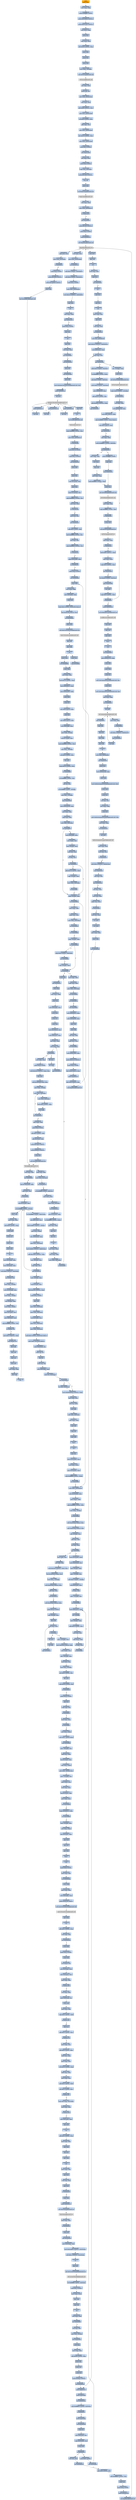 digraph G {
node[shape=rectangle,style=filled,fillcolor=lightsteelblue,color=lightsteelblue]
bgcolor="transparent"
a0x00406e43pushl_ebp[label="start\npushl %ebp",color="lightgrey",fillcolor="orange"];
a0x00406e44movl_esp_ebp[label="0x00406e44\nmovl %esp, %ebp"];
a0x00406e46pushl_0xffffffffUINT8[label="0x00406e46\npushl $0xffffffff<UINT8>"];
a0x00406e48pushl_0x4539e4UINT32[label="0x00406e48\npushl $0x4539e4<UINT32>"];
a0x00406e4dpushl_0x4070a4UINT32[label="0x00406e4d\npushl $0x4070a4<UINT32>"];
a0x00406e52movl_fs_0_eax[label="0x00406e52\nmovl %fs:0, %eax"];
a0x00406e58pushl_eax[label="0x00406e58\npushl %eax"];
a0x00406e59movl_esp_fs_0[label="0x00406e59\nmovl %esp, %fs:0"];
a0x00406e60subl_0x58UINT8_esp[label="0x00406e60\nsubl $0x58<UINT8>, %esp"];
a0x00406e63pushl_ebx[label="0x00406e63\npushl %ebx"];
a0x00406e64pushl_esi[label="0x00406e64\npushl %esi"];
a0x00406e65pushl_edi[label="0x00406e65\npushl %edi"];
a0x00406e66movl_esp__24ebp_[label="0x00406e66\nmovl %esp, -24(%ebp)"];
a0x00406e69call_GetVersion_kernel32_dll[label="0x00406e69\ncall GetVersion@kernel32.dll"];
GetVersion_kernel32_dll[label="GetVersion@kernel32.dll",color="lightgrey",fillcolor="lightgrey"];
a0x00406e6fxorl_edx_edx[label="0x00406e6f\nxorl %edx, %edx"];
a0x00406e71movb_ah_dl[label="0x00406e71\nmovb %ah, %dl"];
a0x00406e73movl_edx_0x004524bc[label="0x00406e73\nmovl %edx, 0x004524bc"];
a0x00406e79movl_eax_ecx[label="0x00406e79\nmovl %eax, %ecx"];
a0x00406e7bandl_0xffUINT32_ecx[label="0x00406e7b\nandl $0xff<UINT32>, %ecx"];
a0x00406e81movl_ecx_0x004524b8[label="0x00406e81\nmovl %ecx, 0x004524b8"];
a0x00406e87shll_0x8UINT8_ecx[label="0x00406e87\nshll $0x8<UINT8>, %ecx"];
a0x00406e8aaddl_edx_ecx[label="0x00406e8a\naddl %edx, %ecx"];
a0x00406e8cmovl_ecx_0x004524b4[label="0x00406e8c\nmovl %ecx, 0x004524b4"];
a0x00406e92shrl_0x10UINT8_eax[label="0x00406e92\nshrl $0x10<UINT8>, %eax"];
a0x00406e95movl_eax_0x004524b0[label="0x00406e95\nmovl %eax, 0x004524b0"];
a0x00406e9apushl_0x1UINT8[label="0x00406e9a\npushl $0x1<UINT8>"];
a0x00406e9ccall_0x00414d3b[label="0x00406e9c\ncall 0x00414d3b"];
a0x00414d3bxorl_eax_eax[label="0x00414d3b\nxorl %eax, %eax"];
a0x00414d3dpushl_0x0UINT8[label="0x00414d3d\npushl $0x0<UINT8>"];
a0x00414d3fcmpl_eax_0x8esp_[label="0x00414d3f\ncmpl %eax, 0x8(%esp)"];
a0x00414d43pushl_0x1000UINT32[label="0x00414d43\npushl $0x1000<UINT32>"];
a0x00414d48sete_al[label="0x00414d48\nsete %al"];
a0x00414d4bpushl_eax[label="0x00414d4b\npushl %eax"];
a0x00414d4ccall_HeapCreate_kernel32_dll[label="0x00414d4c\ncall HeapCreate@kernel32.dll"];
HeapCreate_kernel32_dll[label="HeapCreate@kernel32.dll",color="lightgrey",fillcolor="lightgrey"];
a0x00414d52testl_eax_eax[label="0x00414d52\ntestl %eax, %eax"];
a0x00414d54movl_eax_0x00465476[label="0x00414d54\nmovl %eax, 0x00465476"];
a0x00414d59je_0x00414d70[label="0x00414d59\nje 0x00414d70"];
a0x00414d5bcall_0x0040f505[label="0x00414d5b\ncall 0x0040f505"];
a0x0040f505pushl_0x140UINT32[label="0x0040f505\npushl $0x140<UINT32>"];
a0x0040f50apushl_0x0UINT8[label="0x0040f50a\npushl $0x0<UINT8>"];
a0x0040f50cpushl_0x00465476[label="0x0040f50c\npushl 0x00465476"];
a0x0040f512call_HeapAlloc_kernel32_dll[label="0x0040f512\ncall HeapAlloc@kernel32.dll"];
HeapAlloc_kernel32_dll[label="HeapAlloc@kernel32.dll",color="lightgrey",fillcolor="lightgrey"];
a0x0040f518testl_eax_eax[label="0x0040f518\ntestl %eax, %eax"];
a0x0040f51amovl_eax_0x004536e3[label="0x0040f51a\nmovl %eax, 0x004536e3"];
a0x0040f51fjne_0x0040f522[label="0x0040f51f\njne 0x0040f522"];
a0x0040f522andl_0x0UINT8_0x00464674[label="0x0040f522\nandl $0x0<UINT8>, 0x00464674"];
a0x0040f529andl_0x0UINT8_0x0045b1cc[label="0x0040f529\nandl $0x0<UINT8>, 0x0045b1cc"];
a0x0040f530pushl_0x1UINT8[label="0x0040f530\npushl $0x1<UINT8>"];
a0x0040f532movl_eax_0x0045b206[label="0x0040f532\nmovl %eax, 0x0045b206"];
a0x0040f537movl_0x10UINT32_0x0044fc6d[label="0x0040f537\nmovl $0x10<UINT32>, 0x0044fc6d"];
a0x0040f541popl_eax[label="0x0040f541\npopl %eax"];
a0x0040f542ret[label="0x0040f542\nret"];
a0x00414d60testl_eax_eax[label="0x00414d60\ntestl %eax, %eax"];
a0x00414d62jne_0x00414d73[label="0x00414d62\njne 0x00414d73"];
a0x00414d73pushl_0x1UINT8[label="0x00414d73\npushl $0x1<UINT8>"];
a0x00414d75popl_eax[label="0x00414d75\npopl %eax"];
a0x00414d76ret[label="0x00414d76\nret"];
a0x00406ea1popl_ecx[label="0x00406ea1\npopl %ecx"];
a0x00406ea2testl_eax_eax[label="0x00406ea2\ntestl %eax, %eax"];
a0x00406ea4jne_0x00406eae[label="0x00406ea4\njne 0x00406eae"];
a0x00406eaecall_0x0040a380[label="0x00406eae\ncall 0x0040a380"];
a0x0040a380pushl_esi[label="0x0040a380\npushl %esi"];
a0x0040a381call_0x0040ed64[label="0x0040a381\ncall 0x0040ed64"];
a0x0040ed64pushl_esi[label="0x0040ed64\npushl %esi"];
a0x0040ed65movl_InitializeCriticalSection_kernel32_dll_esi[label="0x0040ed65\nmovl InitializeCriticalSection@kernel32.dll, %esi"];
a0x0040ed6bpushl_0x0045b144[label="0x0040ed6b\npushl 0x0045b144"];
a0x0040ed71call_esi[label="0x0040ed71\ncall %esi"];
InitializeCriticalSection_kernel32_dll[label="InitializeCriticalSection@kernel32.dll",color="lightgrey",fillcolor="lightgrey"];
a0x0040ed73pushl_0x0045b134[label="0x0040ed73\npushl 0x0045b134"];
a0x0040ed79call_esi[label="0x0040ed79\ncall %esi"];
a0x0040ed7bpushl_0x0045b124[label="0x0040ed7b\npushl 0x0045b124"];
a0x0040ed81call_esi[label="0x0040ed81\ncall %esi"];
a0x0040ed83pushl_0x0045b104[label="0x0040ed83\npushl 0x0045b104"];
a0x0040ed89call_esi[label="0x0040ed89\ncall %esi"];
a0x0040ed8bpopl_esi[label="0x0040ed8b\npopl %esi"];
a0x0040ed8cret[label="0x0040ed8c\nret"];
a0x0040a386call_TlsAlloc_kernel32_dll[label="0x0040a386\ncall TlsAlloc@kernel32.dll"];
TlsAlloc_kernel32_dll[label="TlsAlloc@kernel32.dll",color="lightgrey",fillcolor="lightgrey"];
a0x0040a38ccmpl_0xffffffffUINT8_eax[label="0x0040a38c\ncmpl $0xffffffff<UINT8>, %eax"];
a0x0040a38fmovl_eax_0x0045b1c0[label="0x0040a38f\nmovl %eax, 0x0045b1c0"];
a0x0040a394je_0x0040a3d0[label="0x0040a394\nje 0x0040a3d0"];
a0x0040a396pushl_0x74UINT8[label="0x0040a396\npushl $0x74<UINT8>"];
a0x0040a398pushl_0x1UINT8[label="0x0040a398\npushl $0x1<UINT8>"];
a0x0040a39acall_0x0040a28b[label="0x0040a39a\ncall 0x0040a28b"];
a0x0040a28bpushl_ebx[label="0x0040a28b\npushl %ebx"];
a0x0040a28cpushl_esi[label="0x0040a28c\npushl %esi"];
a0x0040a28dmovl_0xcesp__esi[label="0x0040a28d\nmovl 0xc(%esp), %esi"];
a0x0040a291pushl_edi[label="0x0040a291\npushl %edi"];
a0x0040a292imull_0x14esp__esi[label="0x0040a292\nimull 0x14(%esp), %esi"];
a0x0040a297cmpl_0xffffffe0UINT8_esi[label="0x0040a297\ncmpl $0xffffffe0<UINT8>, %esi"];
a0x0040a29amovl_esi_ebx[label="0x0040a29a\nmovl %esi, %ebx"];
a0x0040a29cja_0x0040a2ab[label="0x0040a29c\nja 0x0040a2ab"];
a0x0040a29etestl_esi_esi[label="0x0040a29e\ntestl %esi, %esi"];
a0x0040a2a0jne_0x0040a2a5[label="0x0040a2a0\njne 0x0040a2a5"];
a0x0040a2a5addl_0xfUINT8_esi[label="0x0040a2a5\naddl $0xf<UINT8>, %esi"];
a0x0040a2a8andl_0xfffffff0UINT8_esi[label="0x0040a2a8\nandl $0xfffffff0<UINT8>, %esi"];
a0x0040a2abxorl_edi_edi[label="0x0040a2ab\nxorl %edi, %edi"];
a0x0040a2adcmpl_0xffffffe0UINT8_esi[label="0x0040a2ad\ncmpl $0xffffffe0<UINT8>, %esi"];
a0x0040a2b0ja_0x0040a2ec[label="0x0040a2b0\nja 0x0040a2ec"];
a0x0040a2b2cmpl_0x0045afb0_ebx[label="0x0040a2b2\ncmpl 0x0045afb0, %ebx"];
a0x0040a2b8ja_0x0040a2d7[label="0x0040a2b8\nja 0x0040a2d7"];
a0x0040a2bapushl_0x9UINT8[label="0x0040a2ba\npushl $0x9<UINT8>"];
a0x0040a2bccall_0x0040ed8d[label="0x0040a2bc\ncall 0x0040ed8d"];
a0x0040ed8dpushl_ebp[label="0x0040ed8d\npushl %ebp"];
a0x0040ed8emovl_esp_ebp[label="0x0040ed8e\nmovl %esp, %ebp"];
a0x0040ed90movl_0x8ebp__eax[label="0x0040ed90\nmovl 0x8(%ebp), %eax"];
a0x0040ed93pushl_esi[label="0x0040ed93\npushl %esi"];
a0x0040ed94cmpl_0x0UINT8_0x45b100eax4_[label="0x0040ed94\ncmpl $0x0<UINT8>, 0x45b100(,%eax,4)"];
a0x0040ed9cleal_0x45b100eax4__esi[label="0x0040ed9c\nleal 0x45b100(,%eax,4), %esi"];
a0x0040eda3jne_0x0040ede3[label="0x0040eda3\njne 0x0040ede3"];
a0x0040ede3pushl_esi_[label="0x0040ede3\npushl (%esi)"];
a0x0040ede5call_EnterCriticalSection_kernel32_dll[label="0x0040ede5\ncall EnterCriticalSection@kernel32.dll"];
EnterCriticalSection_kernel32_dll[label="EnterCriticalSection@kernel32.dll",color="lightgrey",fillcolor="lightgrey"];
a0x0040edebpopl_esi[label="0x0040edeb\npopl %esi"];
a0x0040edecpopl_ebp[label="0x0040edec\npopl %ebp"];
a0x0040ededret[label="0x0040eded\nret"];
a0x0040a2c1pushl_ebx[label="0x0040a2c1\npushl %ebx"];
a0x0040a2c2call_0x0040f899[label="0x0040a2c2\ncall 0x0040f899"];
a0x0040f899pushl_ebp[label="0x0040f899\npushl %ebp"];
a0x0040f89amovl_esp_ebp[label="0x0040f89a\nmovl %esp, %ebp"];
a0x0040f89csubl_0x14UINT8_esp[label="0x0040f89c\nsubl $0x14<UINT8>, %esp"];
a0x0040f89fmovl_0x0045b1cc_eax[label="0x0040f89f\nmovl 0x0045b1cc, %eax"];
a0x0040f8a4movl_0x004536e3_edx[label="0x0040f8a4\nmovl 0x004536e3, %edx"];
a0x0040f8aapushl_ebx[label="0x0040f8aa\npushl %ebx"];
a0x0040f8abpushl_esi[label="0x0040f8ab\npushl %esi"];
a0x0040f8acleal_eaxeax4__eax[label="0x0040f8ac\nleal (%eax,%eax,4), %eax"];
a0x0040f8afpushl_edi[label="0x0040f8af\npushl %edi"];
a0x0040f8b0leal_edxeax4__edi[label="0x0040f8b0\nleal (%edx,%eax,4), %edi"];
a0x0040f8b3movl_0x8ebp__eax[label="0x0040f8b3\nmovl 0x8(%ebp), %eax"];
a0x0040f8b6movl_edi__4ebp_[label="0x0040f8b6\nmovl %edi, -4(%ebp)"];
a0x0040f8b9leal_0x17eax__ecx[label="0x0040f8b9\nleal 0x17(%eax), %ecx"];
a0x0040f8bcandl_0xfffffff0UINT8_ecx[label="0x0040f8bc\nandl $0xfffffff0<UINT8>, %ecx"];
a0x0040f8bfmovl_ecx__16ebp_[label="0x0040f8bf\nmovl %ecx, -16(%ebp)"];
a0x0040f8c2sarl_0x4UINT8_ecx[label="0x0040f8c2\nsarl $0x4<UINT8>, %ecx"];
a0x0040f8c5decl_ecx[label="0x0040f8c5\ndecl %ecx"];
a0x0040f8c6cmpl_0x20UINT8_ecx[label="0x0040f8c6\ncmpl $0x20<UINT8>, %ecx"];
a0x0040f8c9jnl_0x0040f8d9[label="0x0040f8c9\njnl 0x0040f8d9"];
a0x0040f8cborl_0xffffffffUINT8_esi[label="0x0040f8cb\norl $0xffffffff<UINT8>, %esi"];
a0x0040f8ceshrl_cl_esi[label="0x0040f8ce\nshrl %cl, %esi"];
a0x0040f8d0orl_0xffffffffUINT8__8ebp_[label="0x0040f8d0\norl $0xffffffff<UINT8>, -8(%ebp)"];
a0x0040f8d4movl_esi__12ebp_[label="0x0040f8d4\nmovl %esi, -12(%ebp)"];
a0x0040f8d7jmp_0x0040f8e9[label="0x0040f8d7\njmp 0x0040f8e9"];
a0x0040f8e9movl_0x0045b206_eax[label="0x0040f8e9\nmovl 0x0045b206, %eax"];
a0x0040f8eemovl_eax_ebx[label="0x0040f8ee\nmovl %eax, %ebx"];
a0x0040f8f0cmpl_edi_ebx[label="0x0040f8f0\ncmpl %edi, %ebx"];
a0x0040f8f2movl_ebx_0x8ebp_[label="0x0040f8f2\nmovl %ebx, 0x8(%ebp)"];
a0x0040f8f5jae_0x0040f910[label="0x0040f8f5\njae 0x0040f910"];
a0x0040f910cmpl__4ebp__ebx[label="0x0040f910\ncmpl -4(%ebp), %ebx"];
a0x0040f913jne_0x0040f98e[label="0x0040f913\njne 0x0040f98e"];
a0x0040f915movl_edx_ebx[label="0x0040f915\nmovl %edx, %ebx"];
a0x0040f917cmpl_eax_ebx[label="0x0040f917\ncmpl %eax, %ebx"];
a0x0040f919movl_ebx_0x8ebp_[label="0x0040f919\nmovl %ebx, 0x8(%ebp)"];
a0x0040f91cjae_0x0040f933[label="0x0040f91c\njae 0x0040f933"];
a0x0040f933jne_0x0040f98e[label="0x0040f933\njne 0x0040f98e"];
a0x0040f935cmpl__4ebp__ebx[label="0x0040f935\ncmpl -4(%ebp), %ebx"];
a0x0040f938jae_0x0040f94b[label="0x0040f938\njae 0x0040f94b"];
a0x0040f94bjne_0x0040f973[label="0x0040f94b\njne 0x0040f973"];
a0x0040f94dmovl_edx_ebx[label="0x0040f94d\nmovl %edx, %ebx"];
a0x0040f94fcmpl_eax_ebx[label="0x0040f94f\ncmpl %eax, %ebx"];
a0x0040f951movl_ebx_0x8ebp_[label="0x0040f951\nmovl %ebx, 0x8(%ebp)"];
a0x0040f954jae_0x0040f963[label="0x0040f954\njae 0x0040f963"];
a0x0040f963jne_0x0040f973[label="0x0040f963\njne 0x0040f973"];
a0x0040f965call_0x0040fba2[label="0x0040f965\ncall 0x0040fba2"];
a0x0040fba2movl_0x0045b1cc_eax[label="0x0040fba2\nmovl 0x0045b1cc, %eax"];
a0x0040fba7movl_0x0044fc6d_ecx[label="0x0040fba7\nmovl 0x0044fc6d, %ecx"];
a0x0040fbadpushl_esi[label="0x0040fbad\npushl %esi"];
a0x0040fbaepushl_edi[label="0x0040fbae\npushl %edi"];
a0x0040fbafxorl_edi_edi[label="0x0040fbaf\nxorl %edi, %edi"];
a0x0040fbb1cmpl_ecx_eax[label="0x0040fbb1\ncmpl %ecx, %eax"];
a0x0040fbb3jne_0x0040fbe5[label="0x0040fbb3\njne 0x0040fbe5"];
a0x0040fbe5movl_0x004536e3_ecx[label="0x0040fbe5\nmovl 0x004536e3, %ecx"];
a0x0040fbebpushl_0x41c4UINT32[label="0x0040fbeb\npushl $0x41c4<UINT32>"];
a0x0040fbf0pushl_0x8UINT8[label="0x0040fbf0\npushl $0x8<UINT8>"];
a0x0040fbf2leal_eaxeax4__eax[label="0x0040fbf2\nleal (%eax,%eax,4), %eax"];
a0x0040fbf5pushl_0x00465476[label="0x0040fbf5\npushl 0x00465476"];
a0x0040fbfbleal_ecxeax4__esi[label="0x0040fbfb\nleal (%ecx,%eax,4), %esi"];
a0x0040fbfecall_HeapAlloc_kernel32_dll[label="0x0040fbfe\ncall HeapAlloc@kernel32.dll"];
a0x0040fc04cmpl_edi_eax[label="0x0040fc04\ncmpl %edi, %eax"];
a0x0040fc06movl_eax_0x10esi_[label="0x0040fc06\nmovl %eax, 0x10(%esi)"];
a0x0040fc09je_0x0040fc35[label="0x0040fc09\nje 0x0040fc35"];
a0x0040fc0bpushl_0x4UINT8[label="0x0040fc0b\npushl $0x4<UINT8>"];
a0x0040fc0dpushl_0x2000UINT32[label="0x0040fc0d\npushl $0x2000<UINT32>"];
a0x0040fc12pushl_0x100000UINT32[label="0x0040fc12\npushl $0x100000<UINT32>"];
a0x0040fc17pushl_edi[label="0x0040fc17\npushl %edi"];
a0x0040fc18call_VirtualAlloc_kernel32_dll[label="0x0040fc18\ncall VirtualAlloc@kernel32.dll"];
VirtualAlloc_kernel32_dll[label="VirtualAlloc@kernel32.dll",color="lightgrey",fillcolor="lightgrey"];
a0x0040fc1ecmpl_edi_eax[label="0x0040fc1e\ncmpl %edi, %eax"];
a0x0040fc20movl_eax_0xcesi_[label="0x0040fc20\nmovl %eax, 0xc(%esi)"];
a0x0040fc23jne_0x0040fc39[label="0x0040fc23\njne 0x0040fc39"];
a0x0040fc39orl_0xffffffffUINT8_0x8esi_[label="0x0040fc39\norl $0xffffffff<UINT8>, 0x8(%esi)"];
a0x0040fc3dmovl_edi_esi_[label="0x0040fc3d\nmovl %edi, (%esi)"];
a0x0040fc3fmovl_edi_0x4esi_[label="0x0040fc3f\nmovl %edi, 0x4(%esi)"];
a0x0040fc42incl_0x0045b1cc[label="0x0040fc42\nincl 0x0045b1cc"];
a0x0040fc48movl_0x10esi__eax[label="0x0040fc48\nmovl 0x10(%esi), %eax"];
a0x0040fc4borl_0xffffffffUINT8_eax_[label="0x0040fc4b\norl $0xffffffff<UINT8>, (%eax)"];
a0x0040fc4emovl_esi_eax[label="0x0040fc4e\nmovl %esi, %eax"];
a0x0040fc50popl_edi[label="0x0040fc50\npopl %edi"];
a0x0040fc51popl_esi[label="0x0040fc51\npopl %esi"];
a0x0040fc52ret[label="0x0040fc52\nret"];
a0x0040f96amovl_eax_ebx[label="0x0040f96a\nmovl %eax, %ebx"];
a0x0040f96ctestl_ebx_ebx[label="0x0040f96c\ntestl %ebx, %ebx"];
a0x0040f96emovl_ebx_0x8ebp_[label="0x0040f96e\nmovl %ebx, 0x8(%ebp)"];
a0x0040f971je_0x0040f987[label="0x0040f971\nje 0x0040f987"];
a0x0040f973pushl_ebx[label="0x0040f973\npushl %ebx"];
a0x0040f974call_0x0040fc53[label="0x0040f974\ncall 0x0040fc53"];
a0x0040fc53pushl_ebp[label="0x0040fc53\npushl %ebp"];
a0x0040fc54movl_esp_ebp[label="0x0040fc54\nmovl %esp, %ebp"];
a0x0040fc56pushl_ecx[label="0x0040fc56\npushl %ecx"];
a0x0040fc57movl_0x8ebp__ecx[label="0x0040fc57\nmovl 0x8(%ebp), %ecx"];
a0x0040fc5apushl_ebx[label="0x0040fc5a\npushl %ebx"];
a0x0040fc5bpushl_esi[label="0x0040fc5b\npushl %esi"];
a0x0040fc5cpushl_edi[label="0x0040fc5c\npushl %edi"];
a0x0040fc5dmovl_0x10ecx__esi[label="0x0040fc5d\nmovl 0x10(%ecx), %esi"];
a0x0040fc60movl_0x8ecx__eax[label="0x0040fc60\nmovl 0x8(%ecx), %eax"];
a0x0040fc63xorl_ebx_ebx[label="0x0040fc63\nxorl %ebx, %ebx"];
a0x0040fc65testl_eax_eax[label="0x0040fc65\ntestl %eax, %eax"];
a0x0040fc67jl_0x0040fc6e[label="0x0040fc67\njl 0x0040fc6e"];
a0x0040fc6emovl_ebx_eax[label="0x0040fc6e\nmovl %ebx, %eax"];
a0x0040fc70pushl_0x3fUINT8[label="0x0040fc70\npushl $0x3f<UINT8>"];
a0x0040fc72imull_0x204UINT32_eax_eax[label="0x0040fc72\nimull $0x204<UINT32>, %eax, %eax"];
a0x0040fc78popl_edx[label="0x0040fc78\npopl %edx"];
a0x0040fc79leal_0x144eaxesi__eax[label="0x0040fc79\nleal 0x144(%eax,%esi), %eax"];
a0x0040fc80movl_eax__4ebp_[label="0x0040fc80\nmovl %eax, -4(%ebp)"];
a0x0040fc83movl_eax_0x8eax_[label="0x0040fc83\nmovl %eax, 0x8(%eax)"];
a0x0040fc86movl_eax_0x4eax_[label="0x0040fc86\nmovl %eax, 0x4(%eax)"];
a0x0040fc89addl_0x8UINT8_eax[label="0x0040fc89\naddl $0x8<UINT8>, %eax"];
a0x0040fc8cdecl_edx[label="0x0040fc8c\ndecl %edx"];
a0x0040fc8djne_0x0040fc83[label="0x0040fc8d\njne 0x0040fc83"];
a0x0040fc8fmovl_ebx_edi[label="0x0040fc8f\nmovl %ebx, %edi"];
a0x0040fc91pushl_0x4UINT8[label="0x0040fc91\npushl $0x4<UINT8>"];
a0x0040fc93shll_0xfUINT8_edi[label="0x0040fc93\nshll $0xf<UINT8>, %edi"];
a0x0040fc96addl_0xcecx__edi[label="0x0040fc96\naddl 0xc(%ecx), %edi"];
a0x0040fc99pushl_0x1000UINT32[label="0x0040fc99\npushl $0x1000<UINT32>"];
a0x0040fc9epushl_0x8000UINT32[label="0x0040fc9e\npushl $0x8000<UINT32>"];
a0x0040fca3pushl_edi[label="0x0040fca3\npushl %edi"];
a0x0040fca4call_VirtualAlloc_kernel32_dll[label="0x0040fca4\ncall VirtualAlloc@kernel32.dll"];
a0x0040fcaatestl_eax_eax[label="0x0040fcaa\ntestl %eax, %eax"];
a0x0040fcacjne_0x0040fcb6[label="0x0040fcac\njne 0x0040fcb6"];
a0x0040fcb6leal_0x7000edi__edx[label="0x0040fcb6\nleal 0x7000(%edi), %edx"];
a0x0040fcbccmpl_edx_edi[label="0x0040fcbc\ncmpl %edx, %edi"];
a0x0040fcbeja_0x0040fcfc[label="0x0040fcbe\nja 0x0040fcfc"];
a0x0040fcc0leal_0x10edi__eax[label="0x0040fcc0\nleal 0x10(%edi), %eax"];
a0x0040fcc3orl_0xffffffffUINT8__8eax_[label="0x0040fcc3\norl $0xffffffff<UINT8>, -8(%eax)"];
a0x004070a4pushl_ebp[label="0x004070a4\npushl %ebp"];
a0x004070a5movl_esp_ebp[label="0x004070a5\nmovl %esp, %ebp"];
a0x004070a7subl_0x8UINT8_esp[label="0x004070a7\nsubl $0x8<UINT8>, %esp"];
a0x004070aapushl_ebx[label="0x004070aa\npushl %ebx"];
a0x004070abpushl_esi[label="0x004070ab\npushl %esi"];
a0x004070acpushl_edi[label="0x004070ac\npushl %edi"];
a0x004070adpushl_ebp[label="0x004070ad\npushl %ebp"];
a0x004070aecld_[label="0x004070ae\ncld "];
a0x004070afmovl_0xcebp__ebx[label="0x004070af\nmovl 0xc(%ebp), %ebx"];
a0x004070b2movl_0x8ebp__eax[label="0x004070b2\nmovl 0x8(%ebp), %eax"];
a0x004070b5testl_0x6UINT32_0x4eax_[label="0x004070b5\ntestl $0x6<UINT32>, 0x4(%eax)"];
a0x004070bcjne_0x00407144[label="0x004070bc\njne 0x00407144"];
a0x004070c2movl_eax__8ebp_[label="0x004070c2\nmovl %eax, -8(%ebp)"];
a0x004070c5movl_0x10ebp__eax[label="0x004070c5\nmovl 0x10(%ebp), %eax"];
a0x004070c8movl_eax__4ebp_[label="0x004070c8\nmovl %eax, -4(%ebp)"];
a0x004070cbleal__8ebp__eax[label="0x004070cb\nleal -8(%ebp), %eax"];
a0x004070cemovl_eax__4ebx_[label="0x004070ce\nmovl %eax, -4(%ebx)"];
a0x004070d1movl_0xcebx__esi[label="0x004070d1\nmovl 0xc(%ebx), %esi"];
a0x004070d4movl_0x8ebx__edi[label="0x004070d4\nmovl 0x8(%ebx), %edi"];
a0x004070d7cmpl_0xffffffffUINT8_esi[label="0x004070d7\ncmpl $0xffffffff<UINT8>, %esi"];
a0x004070daje_0x0040713d[label="0x004070da\nje 0x0040713d"];
a0x0040713dmovl_0x1UINT32_eax[label="0x0040713d\nmovl $0x1<UINT32>, %eax"];
a0x00407142jmp_0x00407159[label="0x00407142\njmp 0x00407159"];
a0x00407159popl_ebp[label="0x00407159\npopl %ebp"];
a0x0040715apopl_edi[label="0x0040715a\npopl %edi"];
a0x0040715bpopl_esi[label="0x0040715b\npopl %esi"];
a0x0040715cpopl_ebx[label="0x0040715c\npopl %ebx"];
a0x0040715dmovl_ebp_esp[label="0x0040715d\nmovl %ebp, %esp"];
a0x0040715fpopl_ebp[label="0x0040715f\npopl %ebp"];
a0x00407160ret[label="0x00407160\nret"];
a0x0040fcc7orl_0xffffffffUINT8_0xfeceax_[label="0x0040fcc7\norl $0xffffffff<UINT8>, 0xfec(%eax)"];
a0x0040fcceleal_0xffceax__ecx[label="0x0040fcce\nleal 0xffc(%eax), %ecx"];
a0x0040fcd4movl_0xff0UINT32__4eax_[label="0x0040fcd4\nmovl $0xff0<UINT32>, -4(%eax)"];
a0x0040fcdbmovl_ecx_eax_[label="0x0040fcdb\nmovl %ecx, (%eax)"];
a0x0040fcddleal__4100eax__ecx[label="0x0040fcdd\nleal -4100(%eax), %ecx"];
a0x0040fce3movl_ecx_0x4eax_[label="0x0040fce3\nmovl %ecx, 0x4(%eax)"];
a0x0040fce6movl_0xff0UINT32_0xfe8eax_[label="0x0040fce6\nmovl $0xff0<UINT32>, 0xfe8(%eax)"];
a0x0040fcf0addl_0x1000UINT32_eax[label="0x0040fcf0\naddl $0x1000<UINT32>, %eax"];
a0x0040fcf5leal__16eax__ecx[label="0x0040fcf5\nleal -16(%eax), %ecx"];
a0x0040fcf8cmpl_edx_ecx[label="0x0040fcf8\ncmpl %edx, %ecx"];
a0x0040fcfajbe_0x0040fcc3[label="0x0040fcfa\njbe 0x0040fcc3"];
a0x0040fcfcmovl__4ebp__eax[label="0x0040fcfc\nmovl -4(%ebp), %eax"];
a0x0040fcffleal_0xcedi__ecx[label="0x0040fcff\nleal 0xc(%edi), %ecx"];
a0x0040fd02addl_0x1f8UINT32_eax[label="0x0040fd02\naddl $0x1f8<UINT32>, %eax"];
a0x0040fd07pushl_0x1UINT8[label="0x0040fd07\npushl $0x1<UINT8>"];
a0x0040fd09popl_edi[label="0x0040fd09\npopl %edi"];
a0x0040fd0amovl_ecx_0x4eax_[label="0x0040fd0a\nmovl %ecx, 0x4(%eax)"];
a0x0040fd0dmovl_eax_0x8ecx_[label="0x0040fd0d\nmovl %eax, 0x8(%ecx)"];
a0x0040fd10leal_0xcedx__ecx[label="0x0040fd10\nleal 0xc(%edx), %ecx"];
a0x0040fd13movl_ecx_0x8eax_[label="0x0040fd13\nmovl %ecx, 0x8(%eax)"];
a0x0040fd16movl_eax_0x4ecx_[label="0x0040fd16\nmovl %eax, 0x4(%ecx)"];
a0x0040fd19andl_0x0UINT8_0x44esiebx4_[label="0x0040fd19\nandl $0x0<UINT8>, 0x44(%esi,%ebx,4)"];
a0x0040fd1emovl_edi_0xc4esiebx4_[label="0x0040fd1e\nmovl %edi, 0xc4(%esi,%ebx,4)"];
a0x0040fd25movb_0x43esi__al[label="0x0040fd25\nmovb 0x43(%esi), %al"];
a0x0040fd28movb_al_cl[label="0x0040fd28\nmovb %al, %cl"];
a0x0040fd2aincb_cl[label="0x0040fd2a\nincb %cl"];
a0x0040fd2ctestb_al_al[label="0x0040fd2c\ntestb %al, %al"];
a0x0040fd2emovl_0x8ebp__eax[label="0x0040fd2e\nmovl 0x8(%ebp), %eax"];
a0x0040fd31movb_cl_0x43esi_[label="0x0040fd31\nmovb %cl, 0x43(%esi)"];
a0x0040fd34jne_0x0040fd39[label="0x0040fd34\njne 0x0040fd39"];
a0x0040fd36orl_edi_0x4eax_[label="0x0040fd36\norl %edi, 0x4(%eax)"];
a0x0040fd39movl_0x80000000UINT32_edx[label="0x0040fd39\nmovl $0x80000000<UINT32>, %edx"];
a0x0040fd3emovl_ebx_ecx[label="0x0040fd3e\nmovl %ebx, %ecx"];
a0x0040fd40shrl_cl_edx[label="0x0040fd40\nshrl %cl, %edx"];
a0x0040fd42notl_edx[label="0x0040fd42\nnotl %edx"];
a0x0040fd44andl_edx_0x8eax_[label="0x0040fd44\nandl %edx, 0x8(%eax)"];
a0x0040fd47movl_ebx_eax[label="0x0040fd47\nmovl %ebx, %eax"];
a0x0040fd49popl_edi[label="0x0040fd49\npopl %edi"];
a0x0040fd4apopl_esi[label="0x0040fd4a\npopl %esi"];
a0x0040fd4bpopl_ebx[label="0x0040fd4b\npopl %ebx"];
a0x0040fd4cleave_[label="0x0040fd4c\nleave "];
a0x0040fd4dret[label="0x0040fd4d\nret"];
a0x0040f979popl_ecx[label="0x0040f979\npopl %ecx"];
a0x0040f97amovl_0x10ebx__ecx[label="0x0040f97a\nmovl 0x10(%ebx), %ecx"];
a0x0040f97dmovl_eax_ecx_[label="0x0040f97d\nmovl %eax, (%ecx)"];
a0x0040f97fmovl_0x10ebx__eax[label="0x0040f97f\nmovl 0x10(%ebx), %eax"];
a0x0040f982cmpl_0xffffffffUINT8_eax_[label="0x0040f982\ncmpl $0xffffffff<UINT8>, (%eax)"];
a0x0040f985jne_0x0040f98e[label="0x0040f985\njne 0x0040f98e"];
a0x0040f98emovl_ebx_0x0045b206[label="0x0040f98e\nmovl %ebx, 0x0045b206"];
a0x0040f994movl_0x10ebx__eax[label="0x0040f994\nmovl 0x10(%ebx), %eax"];
a0x0040f997movl_eax__edx[label="0x0040f997\nmovl (%eax), %edx"];
a0x0040f999cmpl_0xffffffffUINT8_edx[label="0x0040f999\ncmpl $0xffffffff<UINT8>, %edx"];
a0x0040f99cmovl_edx__4ebp_[label="0x0040f99c\nmovl %edx, -4(%ebp)"];
a0x0040f99fje_0x0040f9b5[label="0x0040f99f\nje 0x0040f9b5"];
a0x0040f9a1movl_0xc4eaxedx4__ecx[label="0x0040f9a1\nmovl 0xc4(%eax,%edx,4), %ecx"];
a0x0040f9a8movl_0x44eaxedx4__edi[label="0x0040f9a8\nmovl 0x44(%eax,%edx,4), %edi"];
a0x0040f9acandl__8ebp__ecx[label="0x0040f9ac\nandl -8(%ebp), %ecx"];
a0x0040f9afandl_esi_edi[label="0x0040f9af\nandl %esi, %edi"];
a0x0040f9b1orl_edi_ecx[label="0x0040f9b1\norl %edi, %ecx"];
a0x0040f9b3jne_0x0040f9ec[label="0x0040f9b3\njne 0x0040f9ec"];
a0x0040f9ecmovl_edx_ecx[label="0x0040f9ec\nmovl %edx, %ecx"];
a0x0040f9eexorl_edi_edi[label="0x0040f9ee\nxorl %edi, %edi"];
a0x0040f9f0imull_0x204UINT32_ecx_ecx[label="0x0040f9f0\nimull $0x204<UINT32>, %ecx, %ecx"];
a0x0040f9f6leal_0x144ecxeax__ecx[label="0x0040f9f6\nleal 0x144(%ecx,%eax), %ecx"];
a0x0040f9fdmovl_ecx__12ebp_[label="0x0040f9fd\nmovl %ecx, -12(%ebp)"];
a0x0040fa00movl_0x44eaxedx4__ecx[label="0x0040fa00\nmovl 0x44(%eax,%edx,4), %ecx"];
a0x0040fa04andl_esi_ecx[label="0x0040fa04\nandl %esi, %ecx"];
a0x0040fa06jne_0x0040fa15[label="0x0040fa06\njne 0x0040fa15"];
a0x0040fa08movl_0xc4eaxedx4__ecx[label="0x0040fa08\nmovl 0xc4(%eax,%edx,4), %ecx"];
a0x0040fa0fpushl_0x20UINT8[label="0x0040fa0f\npushl $0x20<UINT8>"];
a0x0040fa11andl__8ebp__ecx[label="0x0040fa11\nandl -8(%ebp), %ecx"];
a0x0040fa14popl_edi[label="0x0040fa14\npopl %edi"];
a0x0040fa15testl_ecx_ecx[label="0x0040fa15\ntestl %ecx, %ecx"];
a0x0040fa17jl_0x0040fa1e[label="0x0040fa17\njl 0x0040fa1e"];
a0x0040fa19shll_ecx[label="0x0040fa19\nshll %ecx"];
a0x0040fa1bincl_edi[label="0x0040fa1b\nincl %edi"];
a0x0040fa1cjmp_0x0040fa15[label="0x0040fa1c\njmp 0x0040fa15"];
a0x0040fa1emovl__12ebp__ecx[label="0x0040fa1e\nmovl -12(%ebp), %ecx"];
a0x0040fa21movl_0x4ecxedi8__edx[label="0x0040fa21\nmovl 0x4(%ecx,%edi,8), %edx"];
a0x0040fa25movl_edx__ecx[label="0x0040fa25\nmovl (%edx), %ecx"];
a0x0040fa27subl__16ebp__ecx[label="0x0040fa27\nsubl -16(%ebp), %ecx"];
a0x0040fa2amovl_ecx_esi[label="0x0040fa2a\nmovl %ecx, %esi"];
a0x0040fa2cmovl_ecx__8ebp_[label="0x0040fa2c\nmovl %ecx, -8(%ebp)"];
a0x0040fa2fsarl_0x4UINT8_esi[label="0x0040fa2f\nsarl $0x4<UINT8>, %esi"];
a0x0040fa32decl_esi[label="0x0040fa32\ndecl %esi"];
a0x0040fa33cmpl_0x3fUINT8_esi[label="0x0040fa33\ncmpl $0x3f<UINT8>, %esi"];
a0x0040fa36jle_0x0040fa3b[label="0x0040fa36\njle 0x0040fa3b"];
a0x0040fa38pushl_0x3fUINT8[label="0x0040fa38\npushl $0x3f<UINT8>"];
a0x0040fa3apopl_esi[label="0x0040fa3a\npopl %esi"];
a0x0040fa3bcmpl_edi_esi[label="0x0040fa3b\ncmpl %edi, %esi"];
a0x0040fa3dje_0x0040fb50[label="0x0040fa3d\nje 0x0040fb50"];
a0x0040fb50testl_ecx_ecx[label="0x0040fb50\ntestl %ecx, %ecx"];
a0x0040fb52je_0x0040fb5f[label="0x0040fb52\nje 0x0040fb5f"];
a0x0040fb54movl_ecx_edx_[label="0x0040fb54\nmovl %ecx, (%edx)"];
a0x0040fb56movl_ecx__4ecxedx_[label="0x0040fb56\nmovl %ecx, -4(%ecx,%edx)"];
a0x0040fb5ajmp_0x0040fb5f[label="0x0040fb5a\njmp 0x0040fb5f"];
a0x0040fb5fmovl__16ebp__esi[label="0x0040fb5f\nmovl -16(%ebp), %esi"];
a0x0040fb62addl_ecx_edx[label="0x0040fb62\naddl %ecx, %edx"];
a0x0040fb64leal_0x1esi__ecx[label="0x0040fb64\nleal 0x1(%esi), %ecx"];
a0x0040fb67movl_ecx_edx_[label="0x0040fb67\nmovl %ecx, (%edx)"];
a0x0040fb69movl_ecx__4edxesi_[label="0x0040fb69\nmovl %ecx, -4(%edx,%esi)"];
a0x0040fb6dmovl__12ebp__esi[label="0x0040fb6d\nmovl -12(%ebp), %esi"];
a0x0040fb70movl_esi__ecx[label="0x0040fb70\nmovl (%esi), %ecx"];
a0x0040fb72testl_ecx_ecx[label="0x0040fb72\ntestl %ecx, %ecx"];
a0x0040fb74leal_0x1ecx__edi[label="0x0040fb74\nleal 0x1(%ecx), %edi"];
a0x0040fb77movl_edi_esi_[label="0x0040fb77\nmovl %edi, (%esi)"];
a0x0040fb79jne_0x0040fb95[label="0x0040fb79\njne 0x0040fb95"];
a0x0040fb7bcmpl_0x00464674_ebx[label="0x0040fb7b\ncmpl 0x00464674, %ebx"];
a0x0040fb81jne_0x0040fb95[label="0x0040fb81\njne 0x0040fb95"];
a0x0040fb95movl__4ebp__ecx[label="0x0040fb95\nmovl -4(%ebp), %ecx"];
a0x0040fb98movl_ecx_eax_[label="0x0040fb98\nmovl %ecx, (%eax)"];
a0x0040fb9aleal_0x4edx__eax[label="0x0040fb9a\nleal 0x4(%edx), %eax"];
a0x0040fb9dpopl_edi[label="0x0040fb9d\npopl %edi"];
a0x0040fb9epopl_esi[label="0x0040fb9e\npopl %esi"];
a0x0040fb9fpopl_ebx[label="0x0040fb9f\npopl %ebx"];
a0x0040fba0leave_[label="0x0040fba0\nleave "];
a0x0040fba1ret[label="0x0040fba1\nret"];
a0x0040a2c7pushl_0x9UINT8[label="0x0040a2c7\npushl $0x9<UINT8>"];
a0x0040a2c9movl_eax_edi[label="0x0040a2c9\nmovl %eax, %edi"];
a0x0040a2cbcall_0x0040edee[label="0x0040a2cb\ncall 0x0040edee"];
a0x0040edeepushl_ebp[label="0x0040edee\npushl %ebp"];
a0x0040edefmovl_esp_ebp[label="0x0040edef\nmovl %esp, %ebp"];
a0x0040edf1movl_0x8ebp__eax[label="0x0040edf1\nmovl 0x8(%ebp), %eax"];
a0x0040edf4pushl_0x45b100eax4_[label="0x0040edf4\npushl 0x45b100(,%eax,4)"];
a0x0040edfbcall_LeaveCriticalSection_kernel32_dll[label="0x0040edfb\ncall LeaveCriticalSection@kernel32.dll"];
LeaveCriticalSection_kernel32_dll[label="LeaveCriticalSection@kernel32.dll",color="lightgrey",fillcolor="lightgrey"];
a0x0040ee01popl_ebp[label="0x0040ee01\npopl %ebp"];
a0x0040ee02ret[label="0x0040ee02\nret"];
a0x0040a2d0addl_0xcUINT8_esp[label="0x0040a2d0\naddl $0xc<UINT8>, %esp"];
a0x0040a2d3testl_edi_edi[label="0x0040a2d3\ntestl %edi, %edi"];
a0x0040a2d5jne_0x0040a302[label="0x0040a2d5\njne 0x0040a302"];
a0x0040a302pushl_ebx[label="0x0040a302\npushl %ebx"];
a0x0040a303pushl_0x0UINT8[label="0x0040a303\npushl $0x0<UINT8>"];
a0x0040a305pushl_edi[label="0x0040a305\npushl %edi"];
a0x0040a306call_0x004137d0[label="0x0040a306\ncall 0x004137d0"];
a0x004137d0movl_0xcesp__edx[label="0x004137d0\nmovl 0xc(%esp), %edx"];
a0x004137d4movl_0x4esp__ecx[label="0x004137d4\nmovl 0x4(%esp), %ecx"];
a0x004137d8testl_edx_edx[label="0x004137d8\ntestl %edx, %edx"];
a0x004137daje_0x00413823[label="0x004137da\nje 0x00413823"];
a0x004137dcxorl_eax_eax[label="0x004137dc\nxorl %eax, %eax"];
a0x004137demovb_0x8esp__al[label="0x004137de\nmovb 0x8(%esp), %al"];
a0x004137e2pushl_edi[label="0x004137e2\npushl %edi"];
a0x004137e3movl_ecx_edi[label="0x004137e3\nmovl %ecx, %edi"];
a0x004137e5cmpl_0x4UINT8_edx[label="0x004137e5\ncmpl $0x4<UINT8>, %edx"];
a0x004137e8jb_0x00413817[label="0x004137e8\njb 0x00413817"];
a0x004137eanegl_ecx[label="0x004137ea\nnegl %ecx"];
a0x004137ecandl_0x3UINT8_ecx[label="0x004137ec\nandl $0x3<UINT8>, %ecx"];
a0x004137efje_0x004137f9[label="0x004137ef\nje 0x004137f9"];
a0x004137f9movl_eax_ecx[label="0x004137f9\nmovl %eax, %ecx"];
a0x004137fbshll_0x8UINT8_eax[label="0x004137fb\nshll $0x8<UINT8>, %eax"];
a0x004137feaddl_ecx_eax[label="0x004137fe\naddl %ecx, %eax"];
a0x00413800movl_eax_ecx[label="0x00413800\nmovl %eax, %ecx"];
a0x00413802shll_0x10UINT8_eax[label="0x00413802\nshll $0x10<UINT8>, %eax"];
a0x00413805addl_ecx_eax[label="0x00413805\naddl %ecx, %eax"];
a0x00413807movl_edx_ecx[label="0x00413807\nmovl %edx, %ecx"];
a0x00413809andl_0x3UINT8_edx[label="0x00413809\nandl $0x3<UINT8>, %edx"];
a0x0041380cshrl_0x2UINT8_ecx[label="0x0041380c\nshrl $0x2<UINT8>, %ecx"];
a0x0041380fje_0x00413817[label="0x0041380f\nje 0x00413817"];
a0x00413811repz_stosl_eax_es_edi_[label="0x00413811\nrepz stosl %eax, %es:(%edi)"];
a0x00413813testl_edx_edx[label="0x00413813\ntestl %edx, %edx"];
a0x00413815je_0x0041381d[label="0x00413815\nje 0x0041381d"];
a0x0041381dmovl_0x8esp__eax[label="0x0041381d\nmovl 0x8(%esp), %eax"];
a0x00413821popl_edi[label="0x00413821\npopl %edi"];
a0x00413822ret[label="0x00413822\nret"];
a0x0040a30baddl_0xcUINT8_esp[label="0x0040a30b\naddl $0xc<UINT8>, %esp"];
a0x0040a30emovl_edi_eax[label="0x0040a30e\nmovl %edi, %eax"];
a0x0040a310popl_edi[label="0x0040a310\npopl %edi"];
a0x0040a311popl_esi[label="0x0040a311\npopl %esi"];
a0x0040a312popl_ebx[label="0x0040a312\npopl %ebx"];
a0x0040a313ret[label="0x0040a313\nret"];
a0x0040a39fmovl_eax_esi[label="0x0040a39f\nmovl %eax, %esi"];
a0x0040a3a1popl_ecx[label="0x0040a3a1\npopl %ecx"];
a0x0040a3a2testl_esi_esi[label="0x0040a3a2\ntestl %esi, %esi"];
a0x0040a3a4popl_ecx[label="0x0040a3a4\npopl %ecx"];
a0x0040a3a5je_0x0040a3d0[label="0x0040a3a5\nje 0x0040a3d0"];
a0x0040a3a7pushl_esi[label="0x0040a3a7\npushl %esi"];
a0x0040a3a8pushl_0x0045b1c0[label="0x0040a3a8\npushl 0x0045b1c0"];
a0x0040a3aecall_TlsSetValue_kernel32_dll[label="0x0040a3ae\ncall TlsSetValue@kernel32.dll"];
TlsSetValue_kernel32_dll[label="TlsSetValue@kernel32.dll",color="lightgrey",fillcolor="lightgrey"];
a0x0040a3b4testl_eax_eax[label="0x0040a3b4\ntestl %eax, %eax"];
a0x0040a3b6je_0x0040a3d0[label="0x0040a3b6\nje 0x0040a3d0"];
a0x0040a3b8pushl_esi[label="0x0040a3b8\npushl %esi"];
a0x0040a3b9call_0x0040a3d4[label="0x0040a3b9\ncall 0x0040a3d4"];
a0x0040a3d4movl_0x4esp__eax[label="0x0040a3d4\nmovl 0x4(%esp), %eax"];
a0x0040a3d8movl_0x45afe8UINT32_0x50eax_[label="0x0040a3d8\nmovl $0x45afe8<UINT32>, 0x50(%eax)"];
a0x0040a3dfmovl_0x1UINT32_0x14eax_[label="0x0040a3df\nmovl $0x1<UINT32>, 0x14(%eax)"];
a0x0040a3e6ret[label="0x0040a3e6\nret"];
a0x0040a3bepopl_ecx[label="0x0040a3be\npopl %ecx"];
a0x0040a3bfcall_GetCurrentThreadId_kernel32_dll[label="0x0040a3bf\ncall GetCurrentThreadId@kernel32.dll"];
GetCurrentThreadId_kernel32_dll[label="GetCurrentThreadId@kernel32.dll",color="lightgrey",fillcolor="lightgrey"];
a0x0040a3c5orl_0xffffffffUINT8_0x4esi_[label="0x0040a3c5\norl $0xffffffff<UINT8>, 0x4(%esi)"];
a0x0040a3c9pushl_0x1UINT8[label="0x0040a3c9\npushl $0x1<UINT8>"];
a0x0040a3cbmovl_eax_esi_[label="0x0040a3cb\nmovl %eax, (%esi)"];
a0x0040a3cdpopl_eax[label="0x0040a3cd\npopl %eax"];
a0x0040a3cepopl_esi[label="0x0040a3ce\npopl %esi"];
a0x0040a3cfret[label="0x0040a3cf\nret"];
a0x00406eb3testl_eax_eax[label="0x00406eb3\ntestl %eax, %eax"];
a0x00406eb5jne_0x00406ebf[label="0x00406eb5\njne 0x00406ebf"];
a0x00406ebfxorl_esi_esi[label="0x00406ebf\nxorl %esi, %esi"];
a0x00406ec1movl_esi__4ebp_[label="0x00406ec1\nmovl %esi, -4(%ebp)"];
a0x00406ec4call_0x00403ef1[label="0x00406ec4\ncall 0x00403ef1"];
a0x00403ef1pushl_ebp[label="0x00403ef1\npushl %ebp"];
a0x00403ef2movl_esp_ebp[label="0x00403ef2\nmovl %esp, %ebp"];
a0x00403ef4subl_0x48UINT8_esp[label="0x00403ef4\nsubl $0x48<UINT8>, %esp"];
a0x00403ef7pushl_ebx[label="0x00403ef7\npushl %ebx"];
a0x00403ef8pushl_esi[label="0x00403ef8\npushl %esi"];
a0x00403ef9pushl_edi[label="0x00403ef9\npushl %edi"];
a0x00403efapushl_0x480UINT32[label="0x00403efa\npushl $0x480<UINT32>"];
a0x00403effcall_0x004092bf[label="0x00403eff\ncall 0x004092bf"];
a0x004092bfpushl_0x00452474[label="0x004092bf\npushl 0x00452474"];
a0x004092c5pushl_0x8esp_[label="0x004092c5\npushl 0x8(%esp)"];
a0x004092c9call_0x004092d1[label="0x004092c9\ncall 0x004092d1"];
a0x004092d1cmpl_0xffffffe0UINT8_0x4esp_[label="0x004092d1\ncmpl $0xffffffe0<UINT8>, 0x4(%esp)"];
a0x004092d6ja_0x004092fa[label="0x004092d6\nja 0x004092fa"];
a0x004092d8pushl_0x4esp_[label="0x004092d8\npushl 0x4(%esp)"];
a0x004092dccall_0x004092fd[label="0x004092dc\ncall 0x004092fd"];
a0x004092fdpushl_esi[label="0x004092fd\npushl %esi"];
a0x004092femovl_0x8esp__esi[label="0x004092fe\nmovl 0x8(%esp), %esi"];
a0x00409302cmpl_0x0045afb0_esi[label="0x00409302\ncmpl 0x0045afb0, %esi"];
a0x00409308pushl_edi[label="0x00409308\npushl %edi"];
a0x00409309ja_0x0040932c[label="0x00409309\nja 0x0040932c"];
a0x0040932ctestl_esi_esi[label="0x0040932c\ntestl %esi, %esi"];
a0x0040932ejne_0x00409333[label="0x0040932e\njne 0x00409333"];
a0x00409333addl_0xfUINT8_esi[label="0x00409333\naddl $0xf<UINT8>, %esi"];
a0x00409336andl_0xfffffff0UINT8_esi[label="0x00409336\nandl $0xfffffff0<UINT8>, %esi"];
a0x00409339pushl_esi[label="0x00409339\npushl %esi"];
a0x0040933apushl_0x0UINT8[label="0x0040933a\npushl $0x0<UINT8>"];
a0x0040933cpushl_0x00465476[label="0x0040933c\npushl 0x00465476"];
a0x00409342call_HeapAlloc_kernel32_dll[label="0x00409342\ncall HeapAlloc@kernel32.dll"];
a0x00409348popl_edi[label="0x00409348\npopl %edi"];
a0x00409349popl_esi[label="0x00409349\npopl %esi"];
a0x0040934aret[label="0x0040934a\nret"];
a0x004092e1testl_eax_eax[label="0x004092e1\ntestl %eax, %eax"];
a0x004092e3popl_ecx[label="0x004092e3\npopl %ecx"];
a0x004092e4jne_0x004092fc[label="0x004092e4\njne 0x004092fc"];
a0x004092fcret[label="0x004092fc\nret"];
a0x004092cepopl_ecx[label="0x004092ce\npopl %ecx"];
a0x004092cfpopl_ecx[label="0x004092cf\npopl %ecx"];
a0x004092d0ret[label="0x004092d0\nret"];
a0x00403f04movl_eax_esi[label="0x00403f04\nmovl %eax, %esi"];
a0x00403f06popl_ecx[label="0x00403f06\npopl %ecx"];
a0x00403f07testl_esi_esi[label="0x00403f07\ntestl %esi, %esi"];
a0x00403f09jne_0x00403f13[label="0x00403f09\njne 0x00403f13"];
a0x00403f13movl_esi_0x0046535f[label="0x00403f13\nmovl %esi, 0x0046535f"];
a0x00403f19movl_0x20UINT32_0x0045b1d4[label="0x00403f19\nmovl $0x20<UINT32>, 0x0045b1d4"];
a0x00403f23leal_0x480esi__eax[label="0x00403f23\nleal 0x480(%esi), %eax"];
a0x00403f29cmpl_eax_esi[label="0x00403f29\ncmpl %eax, %esi"];
a0x00403f2bjae_0x00403f4b[label="0x00403f2b\njae 0x00403f4b"];
a0x00403f2dandb_0x0UINT8_0x4esi_[label="0x00403f2d\nandb $0x0<UINT8>, 0x4(%esi)"];
a0x00403f31orl_0xffffffffUINT8_esi_[label="0x00403f31\norl $0xffffffff<UINT8>, (%esi)"];
a0x00403f34andl_0x0UINT8_0x8esi_[label="0x00403f34\nandl $0x0<UINT8>, 0x8(%esi)"];
a0x00403f38movb_0xaUINT8_0x5esi_[label="0x00403f38\nmovb $0xa<UINT8>, 0x5(%esi)"];
a0x00403f3cmovl_0x0046535f_eax[label="0x00403f3c\nmovl 0x0046535f, %eax"];
a0x00403f41addl_0x24UINT8_esi[label="0x00403f41\naddl $0x24<UINT8>, %esi"];
a0x00403f44addl_0x480UINT32_eax[label="0x00403f44\naddl $0x480<UINT32>, %eax"];
a0x00403f49jmp_0x00403f29[label="0x00403f49\njmp 0x00403f29"];
a0x00403f4bleal__72ebp__eax[label="0x00403f4b\nleal -72(%ebp), %eax"];
a0x00403f4epushl_eax[label="0x00403f4e\npushl %eax"];
a0x00403f4fcall_GetStartupInfoA_kernel32_dll[label="0x00403f4f\ncall GetStartupInfoA@kernel32.dll"];
GetStartupInfoA_kernel32_dll[label="GetStartupInfoA@kernel32.dll",color="lightgrey",fillcolor="lightgrey"];
a0x00403f55cmpw_0x0UINT8__22ebp_[label="0x00403f55\ncmpw $0x0<UINT8>, -22(%ebp)"];
a0x00403f5aje_0x00404031[label="0x00403f5a\nje 0x00404031"];
a0x00404031xorl_ebx_ebx[label="0x00404031\nxorl %ebx, %ebx"];
a0x00404033movl_0x0046535f_ecx[label="0x00404033\nmovl 0x0046535f, %ecx"];
a0x00404039leal_ebxebx8__eax[label="0x00404039\nleal (%ebx,%ebx,8), %eax"];
a0x0040403ccmpl_0xffffffffUINT8_ecxeax4_[label="0x0040403c\ncmpl $0xffffffff<UINT8>, (%ecx,%eax,4)"];
a0x00404040leal_ecxeax4__esi[label="0x00404040\nleal (%ecx,%eax,4), %esi"];
a0x00404043jne_0x00404092[label="0x00404043\njne 0x00404092"];
a0x00404045testl_ebx_ebx[label="0x00404045\ntestl %ebx, %ebx"];
a0x00404047movb_0xffffff81UINT8_0x4esi_[label="0x00404047\nmovb $0xffffff81<UINT8>, 0x4(%esi)"];
a0x0040404bjne_0x00404052[label="0x0040404b\njne 0x00404052"];
a0x0040404dpushl_0xfffffff6UINT8[label="0x0040404d\npushl $0xfffffff6<UINT8>"];
a0x0040404fpopl_eax[label="0x0040404f\npopl %eax"];
a0x00404050jmp_0x0040405c[label="0x00404050\njmp 0x0040405c"];
a0x0040405cpushl_eax[label="0x0040405c\npushl %eax"];
a0x0040405dcall_GetStdHandle_kernel32_dll[label="0x0040405d\ncall GetStdHandle@kernel32.dll"];
GetStdHandle_kernel32_dll[label="GetStdHandle@kernel32.dll",color="lightgrey",fillcolor="lightgrey"];
a0x00404063movl_eax_edi[label="0x00404063\nmovl %eax, %edi"];
a0x00404065cmpl_0xffffffffUINT8_edi[label="0x00404065\ncmpl $0xffffffff<UINT8>, %edi"];
a0x00404068je_0x00404081[label="0x00404068\nje 0x00404081"];
a0x0040406apushl_edi[label="0x0040406a\npushl %edi"];
a0x0040406bcall_GetFileType_kernel32_dll[label="0x0040406b\ncall GetFileType@kernel32.dll"];
GetFileType_kernel32_dll[label="GetFileType@kernel32.dll",color="lightgrey",fillcolor="lightgrey"];
a0x00404071testl_eax_eax[label="0x00404071\ntestl %eax, %eax"];
a0x00404073je_0x00404081[label="0x00404073\nje 0x00404081"];
a0x00404075andl_0xffUINT32_eax[label="0x00404075\nandl $0xff<UINT32>, %eax"];
a0x0040407amovl_edi_esi_[label="0x0040407a\nmovl %edi, (%esi)"];
a0x0040407ccmpl_0x2UINT8_eax[label="0x0040407c\ncmpl $0x2<UINT8>, %eax"];
a0x0040407fjne_0x00404087[label="0x0040407f\njne 0x00404087"];
a0x00404081orb_0x40UINT8_0x4esi_[label="0x00404081\norb $0x40<UINT8>, 0x4(%esi)"];
a0x00404085jmp_0x00404096[label="0x00404085\njmp 0x00404096"];
a0x00404096incl_ebx[label="0x00404096\nincl %ebx"];
a0x00404097cmpl_0x3UINT8_ebx[label="0x00404097\ncmpl $0x3<UINT8>, %ebx"];
a0x0040409ajl_0x00404033[label="0x0040409a\njl 0x00404033"];
a0x00404052movl_ebx_eax[label="0x00404052\nmovl %ebx, %eax"];
a0x00404054decl_eax[label="0x00404054\ndecl %eax"];
a0x00404055negl_eax[label="0x00404055\nnegl %eax"];
a0x00404057sbbl_eax_eax[label="0x00404057\nsbbl %eax, %eax"];
a0x00404059addl_0xfffffff5UINT8_eax[label="0x00404059\naddl $0xfffffff5<UINT8>, %eax"];
a0x0040409cpushl_0x0045b1d4[label="0x0040409c\npushl 0x0045b1d4"];
a0x004040a2call_SetHandleCount_kernel32_dll[label="0x004040a2\ncall SetHandleCount@kernel32.dll"];
LockResource_kernel32_dll[label="LockResource@kernel32.dll",color="lightgrey",fillcolor="lightgrey"];
a0x004040a8popl_edi[label="0x004040a8\npopl %edi"];
a0x004040a9popl_esi[label="0x004040a9\npopl %esi"];
a0x004040aapopl_ebx[label="0x004040aa\npopl %ebx"];
a0x004040ableave_[label="0x004040ab\nleave "];
a0x004040acret[label="0x004040ac\nret"];
a0x00406ec9call_0x0040ef87[label="0x00406ec9\ncall 0x0040ef87"];
a0x0040ef87movl_0x00452478_eax[label="0x0040ef87\nmovl 0x00452478, %eax"];
a0x0040ef8cpushl_ebx[label="0x0040ef8c\npushl %ebx"];
a0x0040ef8dpushl_ebp[label="0x0040ef8d\npushl %ebp"];
a0x0040ef8epushl_esi[label="0x0040ef8e\npushl %esi"];
a0x0040ef8fmovl_GetCommandLineA_kernel32_dll_esi[label="0x0040ef8f\nmovl GetCommandLineA@kernel32.dll, %esi"];
a0x0040ef95pushl_edi[label="0x0040ef95\npushl %edi"];
a0x0040ef96movl_GetCommandLineW_kernel32_dll_edi[label="0x0040ef96\nmovl GetCommandLineW@kernel32.dll, %edi"];
a0x0040ef9ctestl_eax_eax[label="0x0040ef9c\ntestl %eax, %eax"];
a0x0040ef9ejne_0x0040efc4[label="0x0040ef9e\njne 0x0040efc4"];
a0x0040efa0call_edi[label="0x0040efa0\ncall %edi"];
GetCommandLineW_kernel32_dll[label="GetCommandLineW@kernel32.dll",color="lightgrey",fillcolor="lightgrey"];
a0x0040efa2testl_eax_eax[label="0x0040efa2\ntestl %eax, %eax"];
a0x0040efa4je_0x0040efb2[label="0x0040efa4\nje 0x0040efb2"];
a0x0040efa6movl_0x1UINT32_0x00452478[label="0x0040efa6\nmovl $0x1<UINT32>, 0x00452478"];
a0x0040efb0jmp_0x0040efc9[label="0x0040efb0\njmp 0x0040efc9"];
a0x0040efc9call_edi[label="0x0040efc9\ncall %edi"];
a0x0040efcbjmp_0x0040f01f[label="0x0040efcb\njmp 0x0040f01f"];
a0x0040f01fpopl_edi[label="0x0040f01f\npopl %edi"];
a0x0040f020popl_esi[label="0x0040f020\npopl %esi"];
a0x0040f021popl_ebp[label="0x0040f021\npopl %ebp"];
a0x0040f022popl_ebx[label="0x0040f022\npopl %ebx"];
a0x0040f023ret[label="0x0040f023\nret"];
a0x00406ecemovl_eax_0x00464989[label="0x00406ece\nmovl %eax, 0x00464989"];
a0x00406ed3call_0x004043eb[label="0x00406ed3\ncall 0x004043eb"];
a0x004043ebpushl_ecx[label="0x004043eb\npushl %ecx"];
a0x004043ecmovl_0x004524a8_eax[label="0x004043ec\nmovl 0x004524a8, %eax"];
a0x004043f1pushl_ebx[label="0x004043f1\npushl %ebx"];
a0x004043f2movl_GetEnvironmentStrings_kernel32_dll_ebx[label="0x004043f2\nmovl GetEnvironmentStrings@kernel32.dll, %ebx"];
a0x004043f8pushl_ebp[label="0x004043f8\npushl %ebp"];
a0x004043f9pushl_esi[label="0x004043f9\npushl %esi"];
a0x004043faxorl_esi_esi[label="0x004043fa\nxorl %esi, %esi"];
a0x004043fcxorl_ebp_ebp[label="0x004043fc\nxorl %ebp, %ebp"];
a0x004043fepushl_edi[label="0x004043fe\npushl %edi"];
a0x004043ffmovl_GetEnvironmentStringsW_kernel32_dll_edi[label="0x004043ff\nmovl GetEnvironmentStringsW@kernel32.dll, %edi"];
a0x00404405testl_eax_eax[label="0x00404405\ntestl %eax, %eax"];
a0x00404407jne_0x00404435[label="0x00404407\njne 0x00404435"];
a0x00404409call_edi[label="0x00404409\ncall %edi"];
GetEnvironmentStringsW_kernel32_dll[label="GetEnvironmentStringsW@kernel32.dll",color="lightgrey",fillcolor="lightgrey"];
a0x0040440bmovl_eax_esi[label="0x0040440b\nmovl %eax, %esi"];
a0x0040440dtestl_esi_esi[label="0x0040440d\ntestl %esi, %esi"];
a0x0040440fje_0x0040441d[label="0x0040440f\nje 0x0040441d"];
a0x00404411movl_0x1UINT32_0x004524a8[label="0x00404411\nmovl $0x1<UINT32>, 0x004524a8"];
a0x0040441bjmp_0x0040443a[label="0x0040441b\njmp 0x0040443a"];
a0x0040443atestl_esi_esi[label="0x0040443a\ntestl %esi, %esi"];
a0x0040443cjne_0x0040444a[label="0x0040443c\njne 0x0040444a"];
a0x0040444axorl_ecx_ecx[label="0x0040444a\nxorl %ecx, %ecx"];
a0x0040444cmovl_esi_eax[label="0x0040444c\nmovl %esi, %eax"];
a0x0040444ecmpw_cx_esi_[label="0x0040444e\ncmpw %cx, (%esi)"];
a0x00404451je_0x00404461[label="0x00404451\nje 0x00404461"];
a0x00404461subl_esi_eax[label="0x00404461\nsubl %esi, %eax"];
a0x00404463incl_eax[label="0x00404463\nincl %eax"];
a0x00404464incl_eax[label="0x00404464\nincl %eax"];
a0x00404465movl_eax_ebx[label="0x00404465\nmovl %eax, %ebx"];
a0x00404467pushl_ebx[label="0x00404467\npushl %ebx"];
a0x00404468call_0x004092bf[label="0x00404468\ncall 0x004092bf"];
a0x0040930bpushl_0x9UINT8[label="0x0040930b\npushl $0x9<UINT8>"];
a0x0040930dcall_0x0040ed8d[label="0x0040930d\ncall 0x0040ed8d"];
a0x00409312pushl_esi[label="0x00409312\npushl %esi"];
a0x00409313call_0x0040f899[label="0x00409313\ncall 0x0040f899"];
a0x0040f8f7movl_0x4ebx__ecx[label="0x0040f8f7\nmovl 0x4(%ebx), %ecx"];
a0x0040f8famovl_ebx__edi[label="0x0040f8fa\nmovl (%ebx), %edi"];
a0x0040f8fcandl__8ebp__ecx[label="0x0040f8fc\nandl -8(%ebp), %ecx"];
a0x0040f8ffandl_esi_edi[label="0x0040f8ff\nandl %esi, %edi"];
a0x0040f901orl_edi_ecx[label="0x0040f901\norl %edi, %ecx"];
a0x0040f903jne_0x0040f910[label="0x0040f903\njne 0x0040f910"];
a0x0040f905addl_0x14UINT8_ebx[label="0x0040f905\naddl $0x14<UINT8>, %ebx"];
a0x0040f908cmpl__4ebp__ebx[label="0x0040f908\ncmpl -4(%ebp), %ebx"];
a0x0040f90bmovl_ebx_0x8ebp_[label="0x0040f90b\nmovl %ebx, 0x8(%ebp)"];
a0x0040f90ejb_0x0040f8f7[label="0x0040f90e\njb 0x0040f8f7"];
a0x0040f93acmpl_0x0UINT8_0x8ebx_[label="0x0040f93a\ncmpl $0x0<UINT8>, 0x8(%ebx)"];
a0x0040f93ejne_0x0040f948[label="0x0040f93e\njne 0x0040f948"];
a0x0040f948cmpl__4ebp__ebx[label="0x0040f948\ncmpl -4(%ebp), %ebx"];
a0x0040fc69shll_eax[label="0x0040fc69\nshll %eax"];
a0x0040fc6bincl_ebx[label="0x0040fc6b\nincl %ebx"];
a0x0040fc6cjmp_0x0040fc65[label="0x0040fc6c\njmp 0x0040fc65"];
a0x0040f9b5movl_0xc4eax__edx[label="0x0040f9b5\nmovl 0xc4(%eax), %edx"];
a0x0040f9bbmovl_0x44eax__esi[label="0x0040f9bb\nmovl 0x44(%eax), %esi"];
a0x0040f9beandl__8ebp__edx[label="0x0040f9be\nandl -8(%ebp), %edx"];
a0x0040f9c1andl__12ebp__esi[label="0x0040f9c1\nandl -12(%ebp), %esi"];
a0x0040f9c4andl_0x0UINT8__4ebp_[label="0x0040f9c4\nandl $0x0<UINT8>, -4(%ebp)"];
a0x0040f9c8leal_0x44eax__ecx[label="0x0040f9c8\nleal 0x44(%eax), %ecx"];
a0x0040f9cborl_esi_edx[label="0x0040f9cb\norl %esi, %edx"];
a0x0040f9cdmovl__12ebp__esi[label="0x0040f9cd\nmovl -12(%ebp), %esi"];
a0x0040f9d0jne_0x0040f9e9[label="0x0040f9d0\njne 0x0040f9e9"];
a0x0040f9d2movl_0x84ecx__edx[label="0x0040f9d2\nmovl 0x84(%ecx), %edx"];
a0x0040f9d8incl__4ebp_[label="0x0040f9d8\nincl -4(%ebp)"];
a0x0040f9dbandl__8ebp__edx[label="0x0040f9db\nandl -8(%ebp), %edx"];
a0x0040f9deaddl_0x4UINT8_ecx[label="0x0040f9de\naddl $0x4<UINT8>, %ecx"];
a0x0040f9e1movl_esi_edi[label="0x0040f9e1\nmovl %esi, %edi"];
a0x0040f9e3andl_ecx__edi[label="0x0040f9e3\nandl (%ecx), %edi"];
a0x0040f9e5orl_edi_edx[label="0x0040f9e5\norl %edi, %edx"];
a0x0040f9e7je_0x0040f9d2[label="0x0040f9e7\nje 0x0040f9d2"];
a0x00406e43pushl_ebp -> a0x00406e44movl_esp_ebp [color="#000000"];
a0x00406e44movl_esp_ebp -> a0x00406e46pushl_0xffffffffUINT8 [color="#000000"];
a0x00406e46pushl_0xffffffffUINT8 -> a0x00406e48pushl_0x4539e4UINT32 [color="#000000"];
a0x00406e48pushl_0x4539e4UINT32 -> a0x00406e4dpushl_0x4070a4UINT32 [color="#000000"];
a0x00406e4dpushl_0x4070a4UINT32 -> a0x00406e52movl_fs_0_eax [color="#000000"];
a0x00406e52movl_fs_0_eax -> a0x00406e58pushl_eax [color="#000000"];
a0x00406e58pushl_eax -> a0x00406e59movl_esp_fs_0 [color="#000000"];
a0x00406e59movl_esp_fs_0 -> a0x00406e60subl_0x58UINT8_esp [color="#000000"];
a0x00406e60subl_0x58UINT8_esp -> a0x00406e63pushl_ebx [color="#000000"];
a0x00406e63pushl_ebx -> a0x00406e64pushl_esi [color="#000000"];
a0x00406e64pushl_esi -> a0x00406e65pushl_edi [color="#000000"];
a0x00406e65pushl_edi -> a0x00406e66movl_esp__24ebp_ [color="#000000"];
a0x00406e66movl_esp__24ebp_ -> a0x00406e69call_GetVersion_kernel32_dll [color="#000000"];
a0x00406e69call_GetVersion_kernel32_dll -> GetVersion_kernel32_dll [color="#000000"];
GetVersion_kernel32_dll -> a0x00406e6fxorl_edx_edx [color="#000000"];
a0x00406e6fxorl_edx_edx -> a0x00406e71movb_ah_dl [color="#000000"];
a0x00406e71movb_ah_dl -> a0x00406e73movl_edx_0x004524bc [color="#000000"];
a0x00406e73movl_edx_0x004524bc -> a0x00406e79movl_eax_ecx [color="#000000"];
a0x00406e79movl_eax_ecx -> a0x00406e7bandl_0xffUINT32_ecx [color="#000000"];
a0x00406e7bandl_0xffUINT32_ecx -> a0x00406e81movl_ecx_0x004524b8 [color="#000000"];
a0x00406e81movl_ecx_0x004524b8 -> a0x00406e87shll_0x8UINT8_ecx [color="#000000"];
a0x00406e87shll_0x8UINT8_ecx -> a0x00406e8aaddl_edx_ecx [color="#000000"];
a0x00406e8aaddl_edx_ecx -> a0x00406e8cmovl_ecx_0x004524b4 [color="#000000"];
a0x00406e8cmovl_ecx_0x004524b4 -> a0x00406e92shrl_0x10UINT8_eax [color="#000000"];
a0x00406e92shrl_0x10UINT8_eax -> a0x00406e95movl_eax_0x004524b0 [color="#000000"];
a0x00406e95movl_eax_0x004524b0 -> a0x00406e9apushl_0x1UINT8 [color="#000000"];
a0x00406e9apushl_0x1UINT8 -> a0x00406e9ccall_0x00414d3b [color="#000000"];
a0x00406e9ccall_0x00414d3b -> a0x00414d3bxorl_eax_eax [color="#000000"];
a0x00414d3bxorl_eax_eax -> a0x00414d3dpushl_0x0UINT8 [color="#000000"];
a0x00414d3dpushl_0x0UINT8 -> a0x00414d3fcmpl_eax_0x8esp_ [color="#000000"];
a0x00414d3fcmpl_eax_0x8esp_ -> a0x00414d43pushl_0x1000UINT32 [color="#000000"];
a0x00414d43pushl_0x1000UINT32 -> a0x00414d48sete_al [color="#000000"];
a0x00414d48sete_al -> a0x00414d4bpushl_eax [color="#000000"];
a0x00414d4bpushl_eax -> a0x00414d4ccall_HeapCreate_kernel32_dll [color="#000000"];
a0x00414d4ccall_HeapCreate_kernel32_dll -> HeapCreate_kernel32_dll [color="#000000"];
HeapCreate_kernel32_dll -> a0x00414d52testl_eax_eax [color="#000000"];
a0x00414d52testl_eax_eax -> a0x00414d54movl_eax_0x00465476 [color="#000000"];
a0x00414d54movl_eax_0x00465476 -> a0x00414d59je_0x00414d70 [color="#000000"];
a0x00414d59je_0x00414d70 -> a0x00414d5bcall_0x0040f505 [color="#000000",label="F"];
a0x00414d5bcall_0x0040f505 -> a0x0040f505pushl_0x140UINT32 [color="#000000"];
a0x0040f505pushl_0x140UINT32 -> a0x0040f50apushl_0x0UINT8 [color="#000000"];
a0x0040f50apushl_0x0UINT8 -> a0x0040f50cpushl_0x00465476 [color="#000000"];
a0x0040f50cpushl_0x00465476 -> a0x0040f512call_HeapAlloc_kernel32_dll [color="#000000"];
a0x0040f512call_HeapAlloc_kernel32_dll -> HeapAlloc_kernel32_dll [color="#000000"];
HeapAlloc_kernel32_dll -> a0x0040f518testl_eax_eax [color="#000000"];
a0x0040f518testl_eax_eax -> a0x0040f51amovl_eax_0x004536e3 [color="#000000"];
a0x0040f51amovl_eax_0x004536e3 -> a0x0040f51fjne_0x0040f522 [color="#000000"];
a0x0040f51fjne_0x0040f522 -> a0x0040f522andl_0x0UINT8_0x00464674 [color="#000000",label="T"];
a0x0040f522andl_0x0UINT8_0x00464674 -> a0x0040f529andl_0x0UINT8_0x0045b1cc [color="#000000"];
a0x0040f529andl_0x0UINT8_0x0045b1cc -> a0x0040f530pushl_0x1UINT8 [color="#000000"];
a0x0040f530pushl_0x1UINT8 -> a0x0040f532movl_eax_0x0045b206 [color="#000000"];
a0x0040f532movl_eax_0x0045b206 -> a0x0040f537movl_0x10UINT32_0x0044fc6d [color="#000000"];
a0x0040f537movl_0x10UINT32_0x0044fc6d -> a0x0040f541popl_eax [color="#000000"];
a0x0040f541popl_eax -> a0x0040f542ret [color="#000000"];
a0x0040f542ret -> a0x00414d60testl_eax_eax [color="#000000"];
a0x00414d60testl_eax_eax -> a0x00414d62jne_0x00414d73 [color="#000000"];
a0x00414d62jne_0x00414d73 -> a0x00414d73pushl_0x1UINT8 [color="#000000",label="T"];
a0x00414d73pushl_0x1UINT8 -> a0x00414d75popl_eax [color="#000000"];
a0x00414d75popl_eax -> a0x00414d76ret [color="#000000"];
a0x00414d76ret -> a0x00406ea1popl_ecx [color="#000000"];
a0x00406ea1popl_ecx -> a0x00406ea2testl_eax_eax [color="#000000"];
a0x00406ea2testl_eax_eax -> a0x00406ea4jne_0x00406eae [color="#000000"];
a0x00406ea4jne_0x00406eae -> a0x00406eaecall_0x0040a380 [color="#000000",label="T"];
a0x00406eaecall_0x0040a380 -> a0x0040a380pushl_esi [color="#000000"];
a0x0040a380pushl_esi -> a0x0040a381call_0x0040ed64 [color="#000000"];
a0x0040a381call_0x0040ed64 -> a0x0040ed64pushl_esi [color="#000000"];
a0x0040ed64pushl_esi -> a0x0040ed65movl_InitializeCriticalSection_kernel32_dll_esi [color="#000000"];
a0x0040ed65movl_InitializeCriticalSection_kernel32_dll_esi -> a0x0040ed6bpushl_0x0045b144 [color="#000000"];
a0x0040ed6bpushl_0x0045b144 -> a0x0040ed71call_esi [color="#000000"];
a0x0040ed71call_esi -> InitializeCriticalSection_kernel32_dll [color="#000000"];
InitializeCriticalSection_kernel32_dll -> a0x0040ed73pushl_0x0045b134 [color="#000000"];
a0x0040ed73pushl_0x0045b134 -> a0x0040ed79call_esi [color="#000000"];
a0x0040ed79call_esi -> InitializeCriticalSection_kernel32_dll [color="#000000"];
InitializeCriticalSection_kernel32_dll -> a0x0040ed7bpushl_0x0045b124 [color="#000000"];
a0x0040ed7bpushl_0x0045b124 -> a0x0040ed81call_esi [color="#000000"];
a0x0040ed81call_esi -> InitializeCriticalSection_kernel32_dll [color="#000000"];
InitializeCriticalSection_kernel32_dll -> a0x0040ed83pushl_0x0045b104 [color="#000000"];
a0x0040ed83pushl_0x0045b104 -> a0x0040ed89call_esi [color="#000000"];
a0x0040ed89call_esi -> InitializeCriticalSection_kernel32_dll [color="#000000"];
InitializeCriticalSection_kernel32_dll -> a0x0040ed8bpopl_esi [color="#000000"];
a0x0040ed8bpopl_esi -> a0x0040ed8cret [color="#000000"];
a0x0040ed8cret -> a0x0040a386call_TlsAlloc_kernel32_dll [color="#000000"];
a0x0040a386call_TlsAlloc_kernel32_dll -> TlsAlloc_kernel32_dll [color="#000000"];
TlsAlloc_kernel32_dll -> a0x0040a38ccmpl_0xffffffffUINT8_eax [color="#000000"];
a0x0040a38ccmpl_0xffffffffUINT8_eax -> a0x0040a38fmovl_eax_0x0045b1c0 [color="#000000"];
a0x0040a38fmovl_eax_0x0045b1c0 -> a0x0040a394je_0x0040a3d0 [color="#000000"];
a0x0040a394je_0x0040a3d0 -> a0x0040a396pushl_0x74UINT8 [color="#000000",label="F"];
a0x0040a396pushl_0x74UINT8 -> a0x0040a398pushl_0x1UINT8 [color="#000000"];
a0x0040a398pushl_0x1UINT8 -> a0x0040a39acall_0x0040a28b [color="#000000"];
a0x0040a39acall_0x0040a28b -> a0x0040a28bpushl_ebx [color="#000000"];
a0x0040a28bpushl_ebx -> a0x0040a28cpushl_esi [color="#000000"];
a0x0040a28cpushl_esi -> a0x0040a28dmovl_0xcesp__esi [color="#000000"];
a0x0040a28dmovl_0xcesp__esi -> a0x0040a291pushl_edi [color="#000000"];
a0x0040a291pushl_edi -> a0x0040a292imull_0x14esp__esi [color="#000000"];
a0x0040a292imull_0x14esp__esi -> a0x0040a297cmpl_0xffffffe0UINT8_esi [color="#000000"];
a0x0040a297cmpl_0xffffffe0UINT8_esi -> a0x0040a29amovl_esi_ebx [color="#000000"];
a0x0040a29amovl_esi_ebx -> a0x0040a29cja_0x0040a2ab [color="#000000"];
a0x0040a29cja_0x0040a2ab -> a0x0040a29etestl_esi_esi [color="#000000",label="F"];
a0x0040a29etestl_esi_esi -> a0x0040a2a0jne_0x0040a2a5 [color="#000000"];
a0x0040a2a0jne_0x0040a2a5 -> a0x0040a2a5addl_0xfUINT8_esi [color="#000000",label="T"];
a0x0040a2a5addl_0xfUINT8_esi -> a0x0040a2a8andl_0xfffffff0UINT8_esi [color="#000000"];
a0x0040a2a8andl_0xfffffff0UINT8_esi -> a0x0040a2abxorl_edi_edi [color="#000000"];
a0x0040a2abxorl_edi_edi -> a0x0040a2adcmpl_0xffffffe0UINT8_esi [color="#000000"];
a0x0040a2adcmpl_0xffffffe0UINT8_esi -> a0x0040a2b0ja_0x0040a2ec [color="#000000"];
a0x0040a2b0ja_0x0040a2ec -> a0x0040a2b2cmpl_0x0045afb0_ebx [color="#000000",label="F"];
a0x0040a2b2cmpl_0x0045afb0_ebx -> a0x0040a2b8ja_0x0040a2d7 [color="#000000"];
a0x0040a2b8ja_0x0040a2d7 -> a0x0040a2bapushl_0x9UINT8 [color="#000000",label="F"];
a0x0040a2bapushl_0x9UINT8 -> a0x0040a2bccall_0x0040ed8d [color="#000000"];
a0x0040a2bccall_0x0040ed8d -> a0x0040ed8dpushl_ebp [color="#000000"];
a0x0040ed8dpushl_ebp -> a0x0040ed8emovl_esp_ebp [color="#000000"];
a0x0040ed8emovl_esp_ebp -> a0x0040ed90movl_0x8ebp__eax [color="#000000"];
a0x0040ed90movl_0x8ebp__eax -> a0x0040ed93pushl_esi [color="#000000"];
a0x0040ed93pushl_esi -> a0x0040ed94cmpl_0x0UINT8_0x45b100eax4_ [color="#000000"];
a0x0040ed94cmpl_0x0UINT8_0x45b100eax4_ -> a0x0040ed9cleal_0x45b100eax4__esi [color="#000000"];
a0x0040ed9cleal_0x45b100eax4__esi -> a0x0040eda3jne_0x0040ede3 [color="#000000"];
a0x0040eda3jne_0x0040ede3 -> a0x0040ede3pushl_esi_ [color="#000000",label="T"];
a0x0040ede3pushl_esi_ -> a0x0040ede5call_EnterCriticalSection_kernel32_dll [color="#000000"];
a0x0040ede5call_EnterCriticalSection_kernel32_dll -> EnterCriticalSection_kernel32_dll [color="#000000"];
EnterCriticalSection_kernel32_dll -> a0x0040edebpopl_esi [color="#000000"];
a0x0040edebpopl_esi -> a0x0040edecpopl_ebp [color="#000000"];
a0x0040edecpopl_ebp -> a0x0040ededret [color="#000000"];
a0x0040ededret -> a0x0040a2c1pushl_ebx [color="#000000"];
a0x0040a2c1pushl_ebx -> a0x0040a2c2call_0x0040f899 [color="#000000"];
a0x0040a2c2call_0x0040f899 -> a0x0040f899pushl_ebp [color="#000000"];
a0x0040f899pushl_ebp -> a0x0040f89amovl_esp_ebp [color="#000000"];
a0x0040f89amovl_esp_ebp -> a0x0040f89csubl_0x14UINT8_esp [color="#000000"];
a0x0040f89csubl_0x14UINT8_esp -> a0x0040f89fmovl_0x0045b1cc_eax [color="#000000"];
a0x0040f89fmovl_0x0045b1cc_eax -> a0x0040f8a4movl_0x004536e3_edx [color="#000000"];
a0x0040f8a4movl_0x004536e3_edx -> a0x0040f8aapushl_ebx [color="#000000"];
a0x0040f8aapushl_ebx -> a0x0040f8abpushl_esi [color="#000000"];
a0x0040f8abpushl_esi -> a0x0040f8acleal_eaxeax4__eax [color="#000000"];
a0x0040f8acleal_eaxeax4__eax -> a0x0040f8afpushl_edi [color="#000000"];
a0x0040f8afpushl_edi -> a0x0040f8b0leal_edxeax4__edi [color="#000000"];
a0x0040f8b0leal_edxeax4__edi -> a0x0040f8b3movl_0x8ebp__eax [color="#000000"];
a0x0040f8b3movl_0x8ebp__eax -> a0x0040f8b6movl_edi__4ebp_ [color="#000000"];
a0x0040f8b6movl_edi__4ebp_ -> a0x0040f8b9leal_0x17eax__ecx [color="#000000"];
a0x0040f8b9leal_0x17eax__ecx -> a0x0040f8bcandl_0xfffffff0UINT8_ecx [color="#000000"];
a0x0040f8bcandl_0xfffffff0UINT8_ecx -> a0x0040f8bfmovl_ecx__16ebp_ [color="#000000"];
a0x0040f8bfmovl_ecx__16ebp_ -> a0x0040f8c2sarl_0x4UINT8_ecx [color="#000000"];
a0x0040f8c2sarl_0x4UINT8_ecx -> a0x0040f8c5decl_ecx [color="#000000"];
a0x0040f8c5decl_ecx -> a0x0040f8c6cmpl_0x20UINT8_ecx [color="#000000"];
a0x0040f8c6cmpl_0x20UINT8_ecx -> a0x0040f8c9jnl_0x0040f8d9 [color="#000000"];
a0x0040f8c9jnl_0x0040f8d9 -> a0x0040f8cborl_0xffffffffUINT8_esi [color="#000000",label="F"];
a0x0040f8cborl_0xffffffffUINT8_esi -> a0x0040f8ceshrl_cl_esi [color="#000000"];
a0x0040f8ceshrl_cl_esi -> a0x0040f8d0orl_0xffffffffUINT8__8ebp_ [color="#000000"];
a0x0040f8d0orl_0xffffffffUINT8__8ebp_ -> a0x0040f8d4movl_esi__12ebp_ [color="#000000"];
a0x0040f8d4movl_esi__12ebp_ -> a0x0040f8d7jmp_0x0040f8e9 [color="#000000"];
a0x0040f8d7jmp_0x0040f8e9 -> a0x0040f8e9movl_0x0045b206_eax [color="#000000"];
a0x0040f8e9movl_0x0045b206_eax -> a0x0040f8eemovl_eax_ebx [color="#000000"];
a0x0040f8eemovl_eax_ebx -> a0x0040f8f0cmpl_edi_ebx [color="#000000"];
a0x0040f8f0cmpl_edi_ebx -> a0x0040f8f2movl_ebx_0x8ebp_ [color="#000000"];
a0x0040f8f2movl_ebx_0x8ebp_ -> a0x0040f8f5jae_0x0040f910 [color="#000000"];
a0x0040f8f5jae_0x0040f910 -> a0x0040f910cmpl__4ebp__ebx [color="#000000",label="T"];
a0x0040f910cmpl__4ebp__ebx -> a0x0040f913jne_0x0040f98e [color="#000000"];
a0x0040f913jne_0x0040f98e -> a0x0040f915movl_edx_ebx [color="#000000",label="F"];
a0x0040f915movl_edx_ebx -> a0x0040f917cmpl_eax_ebx [color="#000000"];
a0x0040f917cmpl_eax_ebx -> a0x0040f919movl_ebx_0x8ebp_ [color="#000000"];
a0x0040f919movl_ebx_0x8ebp_ -> a0x0040f91cjae_0x0040f933 [color="#000000"];
a0x0040f91cjae_0x0040f933 -> a0x0040f933jne_0x0040f98e [color="#000000",label="T"];
a0x0040f933jne_0x0040f98e -> a0x0040f935cmpl__4ebp__ebx [color="#000000",label="F"];
a0x0040f935cmpl__4ebp__ebx -> a0x0040f938jae_0x0040f94b [color="#000000"];
a0x0040f938jae_0x0040f94b -> a0x0040f94bjne_0x0040f973 [color="#000000",label="T"];
a0x0040f94bjne_0x0040f973 -> a0x0040f94dmovl_edx_ebx [color="#000000",label="F"];
a0x0040f94dmovl_edx_ebx -> a0x0040f94fcmpl_eax_ebx [color="#000000"];
a0x0040f94fcmpl_eax_ebx -> a0x0040f951movl_ebx_0x8ebp_ [color="#000000"];
a0x0040f951movl_ebx_0x8ebp_ -> a0x0040f954jae_0x0040f963 [color="#000000"];
a0x0040f954jae_0x0040f963 -> a0x0040f963jne_0x0040f973 [color="#000000",label="T"];
a0x0040f963jne_0x0040f973 -> a0x0040f965call_0x0040fba2 [color="#000000",label="F"];
a0x0040f965call_0x0040fba2 -> a0x0040fba2movl_0x0045b1cc_eax [color="#000000"];
a0x0040fba2movl_0x0045b1cc_eax -> a0x0040fba7movl_0x0044fc6d_ecx [color="#000000"];
a0x0040fba7movl_0x0044fc6d_ecx -> a0x0040fbadpushl_esi [color="#000000"];
a0x0040fbadpushl_esi -> a0x0040fbaepushl_edi [color="#000000"];
a0x0040fbaepushl_edi -> a0x0040fbafxorl_edi_edi [color="#000000"];
a0x0040fbafxorl_edi_edi -> a0x0040fbb1cmpl_ecx_eax [color="#000000"];
a0x0040fbb1cmpl_ecx_eax -> a0x0040fbb3jne_0x0040fbe5 [color="#000000"];
a0x0040fbb3jne_0x0040fbe5 -> a0x0040fbe5movl_0x004536e3_ecx [color="#000000",label="T"];
a0x0040fbe5movl_0x004536e3_ecx -> a0x0040fbebpushl_0x41c4UINT32 [color="#000000"];
a0x0040fbebpushl_0x41c4UINT32 -> a0x0040fbf0pushl_0x8UINT8 [color="#000000"];
a0x0040fbf0pushl_0x8UINT8 -> a0x0040fbf2leal_eaxeax4__eax [color="#000000"];
a0x0040fbf2leal_eaxeax4__eax -> a0x0040fbf5pushl_0x00465476 [color="#000000"];
a0x0040fbf5pushl_0x00465476 -> a0x0040fbfbleal_ecxeax4__esi [color="#000000"];
a0x0040fbfbleal_ecxeax4__esi -> a0x0040fbfecall_HeapAlloc_kernel32_dll [color="#000000"];
a0x0040fbfecall_HeapAlloc_kernel32_dll -> HeapAlloc_kernel32_dll [color="#000000"];
HeapAlloc_kernel32_dll -> a0x0040fc04cmpl_edi_eax [color="#000000"];
a0x0040fc04cmpl_edi_eax -> a0x0040fc06movl_eax_0x10esi_ [color="#000000"];
a0x0040fc06movl_eax_0x10esi_ -> a0x0040fc09je_0x0040fc35 [color="#000000"];
a0x0040fc09je_0x0040fc35 -> a0x0040fc0bpushl_0x4UINT8 [color="#000000",label="F"];
a0x0040fc0bpushl_0x4UINT8 -> a0x0040fc0dpushl_0x2000UINT32 [color="#000000"];
a0x0040fc0dpushl_0x2000UINT32 -> a0x0040fc12pushl_0x100000UINT32 [color="#000000"];
a0x0040fc12pushl_0x100000UINT32 -> a0x0040fc17pushl_edi [color="#000000"];
a0x0040fc17pushl_edi -> a0x0040fc18call_VirtualAlloc_kernel32_dll [color="#000000"];
a0x0040fc18call_VirtualAlloc_kernel32_dll -> VirtualAlloc_kernel32_dll [color="#000000"];
VirtualAlloc_kernel32_dll -> a0x0040fc1ecmpl_edi_eax [color="#000000"];
a0x0040fc1ecmpl_edi_eax -> a0x0040fc20movl_eax_0xcesi_ [color="#000000"];
a0x0040fc20movl_eax_0xcesi_ -> a0x0040fc23jne_0x0040fc39 [color="#000000"];
a0x0040fc23jne_0x0040fc39 -> a0x0040fc39orl_0xffffffffUINT8_0x8esi_ [color="#000000",label="T"];
a0x0040fc39orl_0xffffffffUINT8_0x8esi_ -> a0x0040fc3dmovl_edi_esi_ [color="#000000"];
a0x0040fc3dmovl_edi_esi_ -> a0x0040fc3fmovl_edi_0x4esi_ [color="#000000"];
a0x0040fc3fmovl_edi_0x4esi_ -> a0x0040fc42incl_0x0045b1cc [color="#000000"];
a0x0040fc42incl_0x0045b1cc -> a0x0040fc48movl_0x10esi__eax [color="#000000"];
a0x0040fc48movl_0x10esi__eax -> a0x0040fc4borl_0xffffffffUINT8_eax_ [color="#000000"];
a0x0040fc4borl_0xffffffffUINT8_eax_ -> a0x0040fc4emovl_esi_eax [color="#000000"];
a0x0040fc4emovl_esi_eax -> a0x0040fc50popl_edi [color="#000000"];
a0x0040fc50popl_edi -> a0x0040fc51popl_esi [color="#000000"];
a0x0040fc51popl_esi -> a0x0040fc52ret [color="#000000"];
a0x0040fc52ret -> a0x0040f96amovl_eax_ebx [color="#000000"];
a0x0040f96amovl_eax_ebx -> a0x0040f96ctestl_ebx_ebx [color="#000000"];
a0x0040f96ctestl_ebx_ebx -> a0x0040f96emovl_ebx_0x8ebp_ [color="#000000"];
a0x0040f96emovl_ebx_0x8ebp_ -> a0x0040f971je_0x0040f987 [color="#000000"];
a0x0040f971je_0x0040f987 -> a0x0040f973pushl_ebx [color="#000000",label="F"];
a0x0040f973pushl_ebx -> a0x0040f974call_0x0040fc53 [color="#000000"];
a0x0040f974call_0x0040fc53 -> a0x0040fc53pushl_ebp [color="#000000"];
a0x0040fc53pushl_ebp -> a0x0040fc54movl_esp_ebp [color="#000000"];
a0x0040fc54movl_esp_ebp -> a0x0040fc56pushl_ecx [color="#000000"];
a0x0040fc56pushl_ecx -> a0x0040fc57movl_0x8ebp__ecx [color="#000000"];
a0x0040fc57movl_0x8ebp__ecx -> a0x0040fc5apushl_ebx [color="#000000"];
a0x0040fc5apushl_ebx -> a0x0040fc5bpushl_esi [color="#000000"];
a0x0040fc5bpushl_esi -> a0x0040fc5cpushl_edi [color="#000000"];
a0x0040fc5cpushl_edi -> a0x0040fc5dmovl_0x10ecx__esi [color="#000000"];
a0x0040fc5dmovl_0x10ecx__esi -> a0x0040fc60movl_0x8ecx__eax [color="#000000"];
a0x0040fc60movl_0x8ecx__eax -> a0x0040fc63xorl_ebx_ebx [color="#000000"];
a0x0040fc63xorl_ebx_ebx -> a0x0040fc65testl_eax_eax [color="#000000"];
a0x0040fc65testl_eax_eax -> a0x0040fc67jl_0x0040fc6e [color="#000000"];
a0x0040fc67jl_0x0040fc6e -> a0x0040fc6emovl_ebx_eax [color="#000000",label="T"];
a0x0040fc6emovl_ebx_eax -> a0x0040fc70pushl_0x3fUINT8 [color="#000000"];
a0x0040fc70pushl_0x3fUINT8 -> a0x0040fc72imull_0x204UINT32_eax_eax [color="#000000"];
a0x0040fc72imull_0x204UINT32_eax_eax -> a0x0040fc78popl_edx [color="#000000"];
a0x0040fc78popl_edx -> a0x0040fc79leal_0x144eaxesi__eax [color="#000000"];
a0x0040fc79leal_0x144eaxesi__eax -> a0x0040fc80movl_eax__4ebp_ [color="#000000"];
a0x0040fc80movl_eax__4ebp_ -> a0x0040fc83movl_eax_0x8eax_ [color="#000000"];
a0x0040fc83movl_eax_0x8eax_ -> a0x0040fc86movl_eax_0x4eax_ [color="#000000"];
a0x0040fc86movl_eax_0x4eax_ -> a0x0040fc89addl_0x8UINT8_eax [color="#000000"];
a0x0040fc89addl_0x8UINT8_eax -> a0x0040fc8cdecl_edx [color="#000000"];
a0x0040fc8cdecl_edx -> a0x0040fc8djne_0x0040fc83 [color="#000000"];
a0x0040fc8djne_0x0040fc83 -> a0x0040fc83movl_eax_0x8eax_ [color="#000000",label="T"];
a0x0040fc8djne_0x0040fc83 -> a0x0040fc8fmovl_ebx_edi [color="#000000",label="F"];
a0x0040fc8fmovl_ebx_edi -> a0x0040fc91pushl_0x4UINT8 [color="#000000"];
a0x0040fc91pushl_0x4UINT8 -> a0x0040fc93shll_0xfUINT8_edi [color="#000000"];
a0x0040fc93shll_0xfUINT8_edi -> a0x0040fc96addl_0xcecx__edi [color="#000000"];
a0x0040fc96addl_0xcecx__edi -> a0x0040fc99pushl_0x1000UINT32 [color="#000000"];
a0x0040fc99pushl_0x1000UINT32 -> a0x0040fc9epushl_0x8000UINT32 [color="#000000"];
a0x0040fc9epushl_0x8000UINT32 -> a0x0040fca3pushl_edi [color="#000000"];
a0x0040fca3pushl_edi -> a0x0040fca4call_VirtualAlloc_kernel32_dll [color="#000000"];
a0x0040fca4call_VirtualAlloc_kernel32_dll -> VirtualAlloc_kernel32_dll [color="#000000"];
VirtualAlloc_kernel32_dll -> a0x0040fcaatestl_eax_eax [color="#000000"];
a0x0040fcaatestl_eax_eax -> a0x0040fcacjne_0x0040fcb6 [color="#000000"];
a0x0040fcacjne_0x0040fcb6 -> a0x0040fcb6leal_0x7000edi__edx [color="#000000",label="T"];
a0x0040fcb6leal_0x7000edi__edx -> a0x0040fcbccmpl_edx_edi [color="#000000"];
a0x0040fcbccmpl_edx_edi -> a0x0040fcbeja_0x0040fcfc [color="#000000"];
a0x0040fcbeja_0x0040fcfc -> a0x0040fcc0leal_0x10edi__eax [color="#000000",label="F"];
a0x0040fcc0leal_0x10edi__eax -> a0x0040fcc3orl_0xffffffffUINT8__8eax_ [color="#000000"];
a0x0040fcc3orl_0xffffffffUINT8__8eax_ -> a0x004070a4pushl_ebp [color="#000000"];
a0x004070a4pushl_ebp -> a0x004070a5movl_esp_ebp [color="#000000"];
a0x004070a5movl_esp_ebp -> a0x004070a7subl_0x8UINT8_esp [color="#000000"];
a0x004070a7subl_0x8UINT8_esp -> a0x004070aapushl_ebx [color="#000000"];
a0x004070aapushl_ebx -> a0x004070abpushl_esi [color="#000000"];
a0x004070abpushl_esi -> a0x004070acpushl_edi [color="#000000"];
a0x004070acpushl_edi -> a0x004070adpushl_ebp [color="#000000"];
a0x004070adpushl_ebp -> a0x004070aecld_ [color="#000000"];
a0x004070aecld_ -> a0x004070afmovl_0xcebp__ebx [color="#000000"];
a0x004070afmovl_0xcebp__ebx -> a0x004070b2movl_0x8ebp__eax [color="#000000"];
a0x004070b2movl_0x8ebp__eax -> a0x004070b5testl_0x6UINT32_0x4eax_ [color="#000000"];
a0x004070b5testl_0x6UINT32_0x4eax_ -> a0x004070bcjne_0x00407144 [color="#000000"];
a0x004070bcjne_0x00407144 -> a0x004070c2movl_eax__8ebp_ [color="#000000",label="F"];
a0x004070c2movl_eax__8ebp_ -> a0x004070c5movl_0x10ebp__eax [color="#000000"];
a0x004070c5movl_0x10ebp__eax -> a0x004070c8movl_eax__4ebp_ [color="#000000"];
a0x004070c8movl_eax__4ebp_ -> a0x004070cbleal__8ebp__eax [color="#000000"];
a0x004070cbleal__8ebp__eax -> a0x004070cemovl_eax__4ebx_ [color="#000000"];
a0x004070cemovl_eax__4ebx_ -> a0x004070d1movl_0xcebx__esi [color="#000000"];
a0x004070d1movl_0xcebx__esi -> a0x004070d4movl_0x8ebx__edi [color="#000000"];
a0x004070d4movl_0x8ebx__edi -> a0x004070d7cmpl_0xffffffffUINT8_esi [color="#000000"];
a0x004070d7cmpl_0xffffffffUINT8_esi -> a0x004070daje_0x0040713d [color="#000000"];
a0x004070daje_0x0040713d -> a0x0040713dmovl_0x1UINT32_eax [color="#000000",label="T"];
a0x0040713dmovl_0x1UINT32_eax -> a0x00407142jmp_0x00407159 [color="#000000"];
a0x00407142jmp_0x00407159 -> a0x00407159popl_ebp [color="#000000"];
a0x00407159popl_ebp -> a0x0040715apopl_edi [color="#000000"];
a0x0040715apopl_edi -> a0x0040715bpopl_esi [color="#000000"];
a0x0040715bpopl_esi -> a0x0040715cpopl_ebx [color="#000000"];
a0x0040715cpopl_ebx -> a0x0040715dmovl_ebp_esp [color="#000000"];
a0x0040715dmovl_ebp_esp -> a0x0040715fpopl_ebp [color="#000000"];
a0x0040715fpopl_ebp -> a0x00407160ret [color="#000000"];
a0x00407160ret -> a0x0040fcc3orl_0xffffffffUINT8__8eax_ [color="#000000"];
a0x0040fcc3orl_0xffffffffUINT8__8eax_ -> a0x0040fcc7orl_0xffffffffUINT8_0xfeceax_ [color="#000000"];
a0x0040fcc7orl_0xffffffffUINT8_0xfeceax_ -> a0x0040fcceleal_0xffceax__ecx [color="#000000"];
a0x0040fcceleal_0xffceax__ecx -> a0x0040fcd4movl_0xff0UINT32__4eax_ [color="#000000"];
a0x0040fcd4movl_0xff0UINT32__4eax_ -> a0x0040fcdbmovl_ecx_eax_ [color="#000000"];
a0x0040fcdbmovl_ecx_eax_ -> a0x0040fcddleal__4100eax__ecx [color="#000000"];
a0x0040fcddleal__4100eax__ecx -> a0x0040fce3movl_ecx_0x4eax_ [color="#000000"];
a0x0040fce3movl_ecx_0x4eax_ -> a0x0040fce6movl_0xff0UINT32_0xfe8eax_ [color="#000000"];
a0x0040fce6movl_0xff0UINT32_0xfe8eax_ -> a0x0040fcf0addl_0x1000UINT32_eax [color="#000000"];
a0x0040fcf0addl_0x1000UINT32_eax -> a0x0040fcf5leal__16eax__ecx [color="#000000"];
a0x0040fcf5leal__16eax__ecx -> a0x0040fcf8cmpl_edx_ecx [color="#000000"];
a0x0040fcf8cmpl_edx_ecx -> a0x0040fcfajbe_0x0040fcc3 [color="#000000"];
a0x0040fcfajbe_0x0040fcc3 -> a0x0040fcc3orl_0xffffffffUINT8__8eax_ [color="#000000",label="T"];
a0x0040fcfajbe_0x0040fcc3 -> a0x0040fcfcmovl__4ebp__eax [color="#000000",label="F"];
a0x0040fcfcmovl__4ebp__eax -> a0x0040fcffleal_0xcedi__ecx [color="#000000"];
a0x0040fcffleal_0xcedi__ecx -> a0x0040fd02addl_0x1f8UINT32_eax [color="#000000"];
a0x0040fd02addl_0x1f8UINT32_eax -> a0x0040fd07pushl_0x1UINT8 [color="#000000"];
a0x0040fd07pushl_0x1UINT8 -> a0x0040fd09popl_edi [color="#000000"];
a0x0040fd09popl_edi -> a0x0040fd0amovl_ecx_0x4eax_ [color="#000000"];
a0x0040fd0amovl_ecx_0x4eax_ -> a0x0040fd0dmovl_eax_0x8ecx_ [color="#000000"];
a0x0040fd0dmovl_eax_0x8ecx_ -> a0x0040fd10leal_0xcedx__ecx [color="#000000"];
a0x0040fd10leal_0xcedx__ecx -> a0x0040fd13movl_ecx_0x8eax_ [color="#000000"];
a0x0040fd13movl_ecx_0x8eax_ -> a0x0040fd16movl_eax_0x4ecx_ [color="#000000"];
a0x0040fd16movl_eax_0x4ecx_ -> a0x0040fd19andl_0x0UINT8_0x44esiebx4_ [color="#000000"];
a0x0040fd19andl_0x0UINT8_0x44esiebx4_ -> a0x0040fd1emovl_edi_0xc4esiebx4_ [color="#000000"];
a0x0040fd1emovl_edi_0xc4esiebx4_ -> a0x0040fd25movb_0x43esi__al [color="#000000"];
a0x0040fd25movb_0x43esi__al -> a0x0040fd28movb_al_cl [color="#000000"];
a0x0040fd28movb_al_cl -> a0x0040fd2aincb_cl [color="#000000"];
a0x0040fd2aincb_cl -> a0x0040fd2ctestb_al_al [color="#000000"];
a0x0040fd2ctestb_al_al -> a0x0040fd2emovl_0x8ebp__eax [color="#000000"];
a0x0040fd2emovl_0x8ebp__eax -> a0x0040fd31movb_cl_0x43esi_ [color="#000000"];
a0x0040fd31movb_cl_0x43esi_ -> a0x0040fd34jne_0x0040fd39 [color="#000000"];
a0x0040fd34jne_0x0040fd39 -> a0x0040fd36orl_edi_0x4eax_ [color="#000000",label="F"];
a0x0040fd36orl_edi_0x4eax_ -> a0x0040fd39movl_0x80000000UINT32_edx [color="#000000"];
a0x0040fd39movl_0x80000000UINT32_edx -> a0x0040fd3emovl_ebx_ecx [color="#000000"];
a0x0040fd3emovl_ebx_ecx -> a0x0040fd40shrl_cl_edx [color="#000000"];
a0x0040fd40shrl_cl_edx -> a0x0040fd42notl_edx [color="#000000"];
a0x0040fd42notl_edx -> a0x0040fd44andl_edx_0x8eax_ [color="#000000"];
a0x0040fd44andl_edx_0x8eax_ -> a0x0040fd47movl_ebx_eax [color="#000000"];
a0x0040fd47movl_ebx_eax -> a0x0040fd49popl_edi [color="#000000"];
a0x0040fd49popl_edi -> a0x0040fd4apopl_esi [color="#000000"];
a0x0040fd4apopl_esi -> a0x0040fd4bpopl_ebx [color="#000000"];
a0x0040fd4bpopl_ebx -> a0x0040fd4cleave_ [color="#000000"];
a0x0040fd4cleave_ -> a0x0040fd4dret [color="#000000"];
a0x0040fd4dret -> a0x0040f979popl_ecx [color="#000000"];
a0x0040f979popl_ecx -> a0x0040f97amovl_0x10ebx__ecx [color="#000000"];
a0x0040f97amovl_0x10ebx__ecx -> a0x0040f97dmovl_eax_ecx_ [color="#000000"];
a0x0040f97dmovl_eax_ecx_ -> a0x0040f97fmovl_0x10ebx__eax [color="#000000"];
a0x0040f97fmovl_0x10ebx__eax -> a0x0040f982cmpl_0xffffffffUINT8_eax_ [color="#000000"];
a0x0040f982cmpl_0xffffffffUINT8_eax_ -> a0x0040f985jne_0x0040f98e [color="#000000"];
a0x0040f985jne_0x0040f98e -> a0x0040f98emovl_ebx_0x0045b206 [color="#000000",label="T"];
a0x0040f98emovl_ebx_0x0045b206 -> a0x0040f994movl_0x10ebx__eax [color="#000000"];
a0x0040f994movl_0x10ebx__eax -> a0x0040f997movl_eax__edx [color="#000000"];
a0x0040f997movl_eax__edx -> a0x0040f999cmpl_0xffffffffUINT8_edx [color="#000000"];
a0x0040f999cmpl_0xffffffffUINT8_edx -> a0x0040f99cmovl_edx__4ebp_ [color="#000000"];
a0x0040f99cmovl_edx__4ebp_ -> a0x0040f99fje_0x0040f9b5 [color="#000000"];
a0x0040f99fje_0x0040f9b5 -> a0x0040f9a1movl_0xc4eaxedx4__ecx [color="#000000",label="F"];
a0x0040f9a1movl_0xc4eaxedx4__ecx -> a0x0040f9a8movl_0x44eaxedx4__edi [color="#000000"];
a0x0040f9a8movl_0x44eaxedx4__edi -> a0x0040f9acandl__8ebp__ecx [color="#000000"];
a0x0040f9acandl__8ebp__ecx -> a0x0040f9afandl_esi_edi [color="#000000"];
a0x0040f9afandl_esi_edi -> a0x0040f9b1orl_edi_ecx [color="#000000"];
a0x0040f9b1orl_edi_ecx -> a0x0040f9b3jne_0x0040f9ec [color="#000000"];
a0x0040f9b3jne_0x0040f9ec -> a0x0040f9ecmovl_edx_ecx [color="#000000",label="T"];
a0x0040f9ecmovl_edx_ecx -> a0x0040f9eexorl_edi_edi [color="#000000"];
a0x0040f9eexorl_edi_edi -> a0x0040f9f0imull_0x204UINT32_ecx_ecx [color="#000000"];
a0x0040f9f0imull_0x204UINT32_ecx_ecx -> a0x0040f9f6leal_0x144ecxeax__ecx [color="#000000"];
a0x0040f9f6leal_0x144ecxeax__ecx -> a0x0040f9fdmovl_ecx__12ebp_ [color="#000000"];
a0x0040f9fdmovl_ecx__12ebp_ -> a0x0040fa00movl_0x44eaxedx4__ecx [color="#000000"];
a0x0040fa00movl_0x44eaxedx4__ecx -> a0x0040fa04andl_esi_ecx [color="#000000"];
a0x0040fa04andl_esi_ecx -> a0x0040fa06jne_0x0040fa15 [color="#000000"];
a0x0040fa06jne_0x0040fa15 -> a0x0040fa08movl_0xc4eaxedx4__ecx [color="#000000",label="F"];
a0x0040fa08movl_0xc4eaxedx4__ecx -> a0x0040fa0fpushl_0x20UINT8 [color="#000000"];
a0x0040fa0fpushl_0x20UINT8 -> a0x0040fa11andl__8ebp__ecx [color="#000000"];
a0x0040fa11andl__8ebp__ecx -> a0x0040fa14popl_edi [color="#000000"];
a0x0040fa14popl_edi -> a0x0040fa15testl_ecx_ecx [color="#000000"];
a0x0040fa15testl_ecx_ecx -> a0x0040fa17jl_0x0040fa1e [color="#000000"];
a0x0040fa17jl_0x0040fa1e -> a0x0040fa19shll_ecx [color="#000000",label="F"];
a0x0040fa19shll_ecx -> a0x0040fa1bincl_edi [color="#000000"];
a0x0040fa1bincl_edi -> a0x0040fa1cjmp_0x0040fa15 [color="#000000"];
a0x0040fa1cjmp_0x0040fa15 -> a0x0040fa15testl_ecx_ecx [color="#000000"];
a0x0040fa17jl_0x0040fa1e -> a0x0040fa1emovl__12ebp__ecx [color="#000000",label="T"];
a0x0040fa1emovl__12ebp__ecx -> a0x0040fa21movl_0x4ecxedi8__edx [color="#000000"];
a0x0040fa21movl_0x4ecxedi8__edx -> a0x0040fa25movl_edx__ecx [color="#000000"];
a0x0040fa25movl_edx__ecx -> a0x0040fa27subl__16ebp__ecx [color="#000000"];
a0x0040fa27subl__16ebp__ecx -> a0x0040fa2amovl_ecx_esi [color="#000000"];
a0x0040fa2amovl_ecx_esi -> a0x0040fa2cmovl_ecx__8ebp_ [color="#000000"];
a0x0040fa2cmovl_ecx__8ebp_ -> a0x0040fa2fsarl_0x4UINT8_esi [color="#000000"];
a0x0040fa2fsarl_0x4UINT8_esi -> a0x0040fa32decl_esi [color="#000000"];
a0x0040fa32decl_esi -> a0x0040fa33cmpl_0x3fUINT8_esi [color="#000000"];
a0x0040fa33cmpl_0x3fUINT8_esi -> a0x0040fa36jle_0x0040fa3b [color="#000000"];
a0x0040fa36jle_0x0040fa3b -> a0x0040fa38pushl_0x3fUINT8 [color="#000000",label="F"];
a0x0040fa38pushl_0x3fUINT8 -> a0x0040fa3apopl_esi [color="#000000"];
a0x0040fa3apopl_esi -> a0x0040fa3bcmpl_edi_esi [color="#000000"];
a0x0040fa3bcmpl_edi_esi -> a0x0040fa3dje_0x0040fb50 [color="#000000"];
a0x0040fa3dje_0x0040fb50 -> a0x0040fb50testl_ecx_ecx [color="#000000",label="T"];
a0x0040fb50testl_ecx_ecx -> a0x0040fb52je_0x0040fb5f [color="#000000"];
a0x0040fb52je_0x0040fb5f -> a0x0040fb54movl_ecx_edx_ [color="#000000",label="F"];
a0x0040fb54movl_ecx_edx_ -> a0x0040fb56movl_ecx__4ecxedx_ [color="#000000"];
a0x0040fb56movl_ecx__4ecxedx_ -> a0x0040fb5ajmp_0x0040fb5f [color="#000000"];
a0x0040fb5ajmp_0x0040fb5f -> a0x0040fb5fmovl__16ebp__esi [color="#000000"];
a0x0040fb5fmovl__16ebp__esi -> a0x0040fb62addl_ecx_edx [color="#000000"];
a0x0040fb62addl_ecx_edx -> a0x0040fb64leal_0x1esi__ecx [color="#000000"];
a0x0040fb64leal_0x1esi__ecx -> a0x0040fb67movl_ecx_edx_ [color="#000000"];
a0x0040fb67movl_ecx_edx_ -> a0x0040fb69movl_ecx__4edxesi_ [color="#000000"];
a0x0040fb69movl_ecx__4edxesi_ -> a0x0040fb6dmovl__12ebp__esi [color="#000000"];
a0x0040fb6dmovl__12ebp__esi -> a0x0040fb70movl_esi__ecx [color="#000000"];
a0x0040fb70movl_esi__ecx -> a0x0040fb72testl_ecx_ecx [color="#000000"];
a0x0040fb72testl_ecx_ecx -> a0x0040fb74leal_0x1ecx__edi [color="#000000"];
a0x0040fb74leal_0x1ecx__edi -> a0x0040fb77movl_edi_esi_ [color="#000000"];
a0x0040fb77movl_edi_esi_ -> a0x0040fb79jne_0x0040fb95 [color="#000000"];
a0x0040fb79jne_0x0040fb95 -> a0x0040fb7bcmpl_0x00464674_ebx [color="#000000",label="F"];
a0x0040fb7bcmpl_0x00464674_ebx -> a0x0040fb81jne_0x0040fb95 [color="#000000"];
a0x0040fb81jne_0x0040fb95 -> a0x0040fb95movl__4ebp__ecx [color="#000000",label="T"];
a0x0040fb95movl__4ebp__ecx -> a0x0040fb98movl_ecx_eax_ [color="#000000"];
a0x0040fb98movl_ecx_eax_ -> a0x0040fb9aleal_0x4edx__eax [color="#000000"];
a0x0040fb9aleal_0x4edx__eax -> a0x0040fb9dpopl_edi [color="#000000"];
a0x0040fb9dpopl_edi -> a0x0040fb9epopl_esi [color="#000000"];
a0x0040fb9epopl_esi -> a0x0040fb9fpopl_ebx [color="#000000"];
a0x0040fb9fpopl_ebx -> a0x0040fba0leave_ [color="#000000"];
a0x0040fba0leave_ -> a0x0040fba1ret [color="#000000"];
a0x0040fba1ret -> a0x0040a2c7pushl_0x9UINT8 [color="#000000"];
a0x0040a2c7pushl_0x9UINT8 -> a0x0040a2c9movl_eax_edi [color="#000000"];
a0x0040a2c9movl_eax_edi -> a0x0040a2cbcall_0x0040edee [color="#000000"];
a0x0040a2cbcall_0x0040edee -> a0x0040edeepushl_ebp [color="#000000"];
a0x0040edeepushl_ebp -> a0x0040edefmovl_esp_ebp [color="#000000"];
a0x0040edefmovl_esp_ebp -> a0x0040edf1movl_0x8ebp__eax [color="#000000"];
a0x0040edf1movl_0x8ebp__eax -> a0x0040edf4pushl_0x45b100eax4_ [color="#000000"];
a0x0040edf4pushl_0x45b100eax4_ -> a0x0040edfbcall_LeaveCriticalSection_kernel32_dll [color="#000000"];
a0x0040edfbcall_LeaveCriticalSection_kernel32_dll -> LeaveCriticalSection_kernel32_dll [color="#000000"];
LeaveCriticalSection_kernel32_dll -> a0x0040ee01popl_ebp [color="#000000"];
a0x0040ee01popl_ebp -> a0x0040ee02ret [color="#000000"];
a0x0040ee02ret -> a0x0040a2d0addl_0xcUINT8_esp [color="#000000"];
a0x0040a2d0addl_0xcUINT8_esp -> a0x0040a2d3testl_edi_edi [color="#000000"];
a0x0040a2d3testl_edi_edi -> a0x0040a2d5jne_0x0040a302 [color="#000000"];
a0x0040a2d5jne_0x0040a302 -> a0x0040a302pushl_ebx [color="#000000",label="T"];
a0x0040a302pushl_ebx -> a0x0040a303pushl_0x0UINT8 [color="#000000"];
a0x0040a303pushl_0x0UINT8 -> a0x0040a305pushl_edi [color="#000000"];
a0x0040a305pushl_edi -> a0x0040a306call_0x004137d0 [color="#000000"];
a0x0040a306call_0x004137d0 -> a0x004137d0movl_0xcesp__edx [color="#000000"];
a0x004137d0movl_0xcesp__edx -> a0x004137d4movl_0x4esp__ecx [color="#000000"];
a0x004137d4movl_0x4esp__ecx -> a0x004137d8testl_edx_edx [color="#000000"];
a0x004137d8testl_edx_edx -> a0x004137daje_0x00413823 [color="#000000"];
a0x004137daje_0x00413823 -> a0x004137dcxorl_eax_eax [color="#000000",label="F"];
a0x004137dcxorl_eax_eax -> a0x004137demovb_0x8esp__al [color="#000000"];
a0x004137demovb_0x8esp__al -> a0x004137e2pushl_edi [color="#000000"];
a0x004137e2pushl_edi -> a0x004137e3movl_ecx_edi [color="#000000"];
a0x004137e3movl_ecx_edi -> a0x004137e5cmpl_0x4UINT8_edx [color="#000000"];
a0x004137e5cmpl_0x4UINT8_edx -> a0x004137e8jb_0x00413817 [color="#000000"];
a0x004137e8jb_0x00413817 -> a0x004137eanegl_ecx [color="#000000",label="F"];
a0x004137eanegl_ecx -> a0x004137ecandl_0x3UINT8_ecx [color="#000000"];
a0x004137ecandl_0x3UINT8_ecx -> a0x004137efje_0x004137f9 [color="#000000"];
a0x004137efje_0x004137f9 -> a0x004137f9movl_eax_ecx [color="#000000",label="T"];
a0x004137f9movl_eax_ecx -> a0x004137fbshll_0x8UINT8_eax [color="#000000"];
a0x004137fbshll_0x8UINT8_eax -> a0x004137feaddl_ecx_eax [color="#000000"];
a0x004137feaddl_ecx_eax -> a0x00413800movl_eax_ecx [color="#000000"];
a0x00413800movl_eax_ecx -> a0x00413802shll_0x10UINT8_eax [color="#000000"];
a0x00413802shll_0x10UINT8_eax -> a0x00413805addl_ecx_eax [color="#000000"];
a0x00413805addl_ecx_eax -> a0x00413807movl_edx_ecx [color="#000000"];
a0x00413807movl_edx_ecx -> a0x00413809andl_0x3UINT8_edx [color="#000000"];
a0x00413809andl_0x3UINT8_edx -> a0x0041380cshrl_0x2UINT8_ecx [color="#000000"];
a0x0041380cshrl_0x2UINT8_ecx -> a0x0041380fje_0x00413817 [color="#000000"];
a0x0041380fje_0x00413817 -> a0x00413811repz_stosl_eax_es_edi_ [color="#000000",label="F"];
a0x00413811repz_stosl_eax_es_edi_ -> a0x00413813testl_edx_edx [color="#000000"];
a0x00413813testl_edx_edx -> a0x00413815je_0x0041381d [color="#000000"];
a0x00413815je_0x0041381d -> a0x0041381dmovl_0x8esp__eax [color="#000000",label="T"];
a0x0041381dmovl_0x8esp__eax -> a0x00413821popl_edi [color="#000000"];
a0x00413821popl_edi -> a0x00413822ret [color="#000000"];
a0x00413822ret -> a0x0040a30baddl_0xcUINT8_esp [color="#000000"];
a0x0040a30baddl_0xcUINT8_esp -> a0x0040a30emovl_edi_eax [color="#000000"];
a0x0040a30emovl_edi_eax -> a0x0040a310popl_edi [color="#000000"];
a0x0040a310popl_edi -> a0x0040a311popl_esi [color="#000000"];
a0x0040a311popl_esi -> a0x0040a312popl_ebx [color="#000000"];
a0x0040a312popl_ebx -> a0x0040a313ret [color="#000000"];
a0x0040a313ret -> a0x0040a39fmovl_eax_esi [color="#000000"];
a0x0040a39fmovl_eax_esi -> a0x0040a3a1popl_ecx [color="#000000"];
a0x0040a3a1popl_ecx -> a0x0040a3a2testl_esi_esi [color="#000000"];
a0x0040a3a2testl_esi_esi -> a0x0040a3a4popl_ecx [color="#000000"];
a0x0040a3a4popl_ecx -> a0x0040a3a5je_0x0040a3d0 [color="#000000"];
a0x0040a3a5je_0x0040a3d0 -> a0x0040a3a7pushl_esi [color="#000000",label="F"];
a0x0040a3a7pushl_esi -> a0x0040a3a8pushl_0x0045b1c0 [color="#000000"];
a0x0040a3a8pushl_0x0045b1c0 -> a0x0040a3aecall_TlsSetValue_kernel32_dll [color="#000000"];
a0x0040a3aecall_TlsSetValue_kernel32_dll -> TlsSetValue_kernel32_dll [color="#000000"];
TlsSetValue_kernel32_dll -> a0x0040a3b4testl_eax_eax [color="#000000"];
a0x0040a3b4testl_eax_eax -> a0x0040a3b6je_0x0040a3d0 [color="#000000"];
a0x0040a3b6je_0x0040a3d0 -> a0x0040a3b8pushl_esi [color="#000000",label="F"];
a0x0040a3b8pushl_esi -> a0x0040a3b9call_0x0040a3d4 [color="#000000"];
a0x0040a3b9call_0x0040a3d4 -> a0x0040a3d4movl_0x4esp__eax [color="#000000"];
a0x0040a3d4movl_0x4esp__eax -> a0x0040a3d8movl_0x45afe8UINT32_0x50eax_ [color="#000000"];
a0x0040a3d8movl_0x45afe8UINT32_0x50eax_ -> a0x0040a3dfmovl_0x1UINT32_0x14eax_ [color="#000000"];
a0x0040a3dfmovl_0x1UINT32_0x14eax_ -> a0x0040a3e6ret [color="#000000"];
a0x0040a3e6ret -> a0x0040a3bepopl_ecx [color="#000000"];
a0x0040a3bepopl_ecx -> a0x0040a3bfcall_GetCurrentThreadId_kernel32_dll [color="#000000"];
a0x0040a3bfcall_GetCurrentThreadId_kernel32_dll -> GetCurrentThreadId_kernel32_dll [color="#000000"];
GetCurrentThreadId_kernel32_dll -> a0x0040a3c5orl_0xffffffffUINT8_0x4esi_ [color="#000000"];
a0x0040a3c5orl_0xffffffffUINT8_0x4esi_ -> a0x0040a3c9pushl_0x1UINT8 [color="#000000"];
a0x0040a3c9pushl_0x1UINT8 -> a0x0040a3cbmovl_eax_esi_ [color="#000000"];
a0x0040a3cbmovl_eax_esi_ -> a0x0040a3cdpopl_eax [color="#000000"];
a0x0040a3cdpopl_eax -> a0x0040a3cepopl_esi [color="#000000"];
a0x0040a3cepopl_esi -> a0x0040a3cfret [color="#000000"];
a0x0040a3cfret -> a0x00406eb3testl_eax_eax [color="#000000"];
a0x00406eb3testl_eax_eax -> a0x00406eb5jne_0x00406ebf [color="#000000"];
a0x00406eb5jne_0x00406ebf -> a0x00406ebfxorl_esi_esi [color="#000000",label="T"];
a0x00406ebfxorl_esi_esi -> a0x00406ec1movl_esi__4ebp_ [color="#000000"];
a0x00406ec1movl_esi__4ebp_ -> a0x00406ec4call_0x00403ef1 [color="#000000"];
a0x00406ec4call_0x00403ef1 -> a0x00403ef1pushl_ebp [color="#000000"];
a0x00403ef1pushl_ebp -> a0x00403ef2movl_esp_ebp [color="#000000"];
a0x00403ef2movl_esp_ebp -> a0x00403ef4subl_0x48UINT8_esp [color="#000000"];
a0x00403ef4subl_0x48UINT8_esp -> a0x00403ef7pushl_ebx [color="#000000"];
a0x00403ef7pushl_ebx -> a0x00403ef8pushl_esi [color="#000000"];
a0x00403ef8pushl_esi -> a0x00403ef9pushl_edi [color="#000000"];
a0x00403ef9pushl_edi -> a0x00403efapushl_0x480UINT32 [color="#000000"];
a0x00403efapushl_0x480UINT32 -> a0x00403effcall_0x004092bf [color="#000000"];
a0x00403effcall_0x004092bf -> a0x004092bfpushl_0x00452474 [color="#000000"];
a0x004092bfpushl_0x00452474 -> a0x004092c5pushl_0x8esp_ [color="#000000"];
a0x004092c5pushl_0x8esp_ -> a0x004092c9call_0x004092d1 [color="#000000"];
a0x004092c9call_0x004092d1 -> a0x004092d1cmpl_0xffffffe0UINT8_0x4esp_ [color="#000000"];
a0x004092d1cmpl_0xffffffe0UINT8_0x4esp_ -> a0x004092d6ja_0x004092fa [color="#000000"];
a0x004092d6ja_0x004092fa -> a0x004092d8pushl_0x4esp_ [color="#000000",label="F"];
a0x004092d8pushl_0x4esp_ -> a0x004092dccall_0x004092fd [color="#000000"];
a0x004092dccall_0x004092fd -> a0x004092fdpushl_esi [color="#000000"];
a0x004092fdpushl_esi -> a0x004092femovl_0x8esp__esi [color="#000000"];
a0x004092femovl_0x8esp__esi -> a0x00409302cmpl_0x0045afb0_esi [color="#000000"];
a0x00409302cmpl_0x0045afb0_esi -> a0x00409308pushl_edi [color="#000000"];
a0x00409308pushl_edi -> a0x00409309ja_0x0040932c [color="#000000"];
a0x00409309ja_0x0040932c -> a0x0040932ctestl_esi_esi [color="#000000",label="T"];
a0x0040932ctestl_esi_esi -> a0x0040932ejne_0x00409333 [color="#000000"];
a0x0040932ejne_0x00409333 -> a0x00409333addl_0xfUINT8_esi [color="#000000",label="T"];
a0x00409333addl_0xfUINT8_esi -> a0x00409336andl_0xfffffff0UINT8_esi [color="#000000"];
a0x00409336andl_0xfffffff0UINT8_esi -> a0x00409339pushl_esi [color="#000000"];
a0x00409339pushl_esi -> a0x0040933apushl_0x0UINT8 [color="#000000"];
a0x0040933apushl_0x0UINT8 -> a0x0040933cpushl_0x00465476 [color="#000000"];
a0x0040933cpushl_0x00465476 -> a0x00409342call_HeapAlloc_kernel32_dll [color="#000000"];
a0x00409342call_HeapAlloc_kernel32_dll -> HeapAlloc_kernel32_dll [color="#000000"];
HeapAlloc_kernel32_dll -> a0x00409348popl_edi [color="#000000"];
a0x00409348popl_edi -> a0x00409349popl_esi [color="#000000"];
a0x00409349popl_esi -> a0x0040934aret [color="#000000"];
a0x0040934aret -> a0x004092e1testl_eax_eax [color="#000000"];
a0x004092e1testl_eax_eax -> a0x004092e3popl_ecx [color="#000000"];
a0x004092e3popl_ecx -> a0x004092e4jne_0x004092fc [color="#000000"];
a0x004092e4jne_0x004092fc -> a0x004092fcret [color="#000000",label="T"];
a0x004092fcret -> a0x004092cepopl_ecx [color="#000000"];
a0x004092cepopl_ecx -> a0x004092cfpopl_ecx [color="#000000"];
a0x004092cfpopl_ecx -> a0x004092d0ret [color="#000000"];
a0x004092d0ret -> a0x00403f04movl_eax_esi [color="#000000"];
a0x00403f04movl_eax_esi -> a0x00403f06popl_ecx [color="#000000"];
a0x00403f06popl_ecx -> a0x00403f07testl_esi_esi [color="#000000"];
a0x00403f07testl_esi_esi -> a0x00403f09jne_0x00403f13 [color="#000000"];
a0x00403f09jne_0x00403f13 -> a0x00403f13movl_esi_0x0046535f [color="#000000",label="T"];
a0x00403f13movl_esi_0x0046535f -> a0x00403f19movl_0x20UINT32_0x0045b1d4 [color="#000000"];
a0x00403f19movl_0x20UINT32_0x0045b1d4 -> a0x00403f23leal_0x480esi__eax [color="#000000"];
a0x00403f23leal_0x480esi__eax -> a0x00403f29cmpl_eax_esi [color="#000000"];
a0x00403f29cmpl_eax_esi -> a0x00403f2bjae_0x00403f4b [color="#000000"];
a0x00403f2bjae_0x00403f4b -> a0x00403f2dandb_0x0UINT8_0x4esi_ [color="#000000",label="F"];
a0x00403f2dandb_0x0UINT8_0x4esi_ -> a0x00403f31orl_0xffffffffUINT8_esi_ [color="#000000"];
a0x00403f31orl_0xffffffffUINT8_esi_ -> a0x00403f34andl_0x0UINT8_0x8esi_ [color="#000000"];
a0x00403f34andl_0x0UINT8_0x8esi_ -> a0x00403f38movb_0xaUINT8_0x5esi_ [color="#000000"];
a0x00403f38movb_0xaUINT8_0x5esi_ -> a0x00403f3cmovl_0x0046535f_eax [color="#000000"];
a0x00403f3cmovl_0x0046535f_eax -> a0x00403f41addl_0x24UINT8_esi [color="#000000"];
a0x00403f41addl_0x24UINT8_esi -> a0x00403f44addl_0x480UINT32_eax [color="#000000"];
a0x00403f44addl_0x480UINT32_eax -> a0x00403f49jmp_0x00403f29 [color="#000000"];
a0x00403f49jmp_0x00403f29 -> a0x00403f29cmpl_eax_esi [color="#000000"];
a0x00403f2bjae_0x00403f4b -> a0x00403f4bleal__72ebp__eax [color="#000000",label="T"];
a0x00403f4bleal__72ebp__eax -> a0x00403f4epushl_eax [color="#000000"];
a0x00403f4epushl_eax -> a0x00403f4fcall_GetStartupInfoA_kernel32_dll [color="#000000"];
a0x00403f4fcall_GetStartupInfoA_kernel32_dll -> GetStartupInfoA_kernel32_dll [color="#000000"];
GetStartupInfoA_kernel32_dll -> a0x00403f55cmpw_0x0UINT8__22ebp_ [color="#000000"];
a0x00403f55cmpw_0x0UINT8__22ebp_ -> a0x00403f5aje_0x00404031 [color="#000000"];
a0x00403f5aje_0x00404031 -> a0x00404031xorl_ebx_ebx [color="#000000",label="T"];
a0x00404031xorl_ebx_ebx -> a0x00404033movl_0x0046535f_ecx [color="#000000"];
a0x00404033movl_0x0046535f_ecx -> a0x00404039leal_ebxebx8__eax [color="#000000"];
a0x00404039leal_ebxebx8__eax -> a0x0040403ccmpl_0xffffffffUINT8_ecxeax4_ [color="#000000"];
a0x0040403ccmpl_0xffffffffUINT8_ecxeax4_ -> a0x00404040leal_ecxeax4__esi [color="#000000"];
a0x00404040leal_ecxeax4__esi -> a0x00404043jne_0x00404092 [color="#000000"];
a0x00404043jne_0x00404092 -> a0x00404045testl_ebx_ebx [color="#000000",label="F"];
a0x00404045testl_ebx_ebx -> a0x00404047movb_0xffffff81UINT8_0x4esi_ [color="#000000"];
a0x00404047movb_0xffffff81UINT8_0x4esi_ -> a0x0040404bjne_0x00404052 [color="#000000"];
a0x0040404bjne_0x00404052 -> a0x0040404dpushl_0xfffffff6UINT8 [color="#000000",label="F"];
a0x0040404dpushl_0xfffffff6UINT8 -> a0x0040404fpopl_eax [color="#000000"];
a0x0040404fpopl_eax -> a0x00404050jmp_0x0040405c [color="#000000"];
a0x00404050jmp_0x0040405c -> a0x0040405cpushl_eax [color="#000000"];
a0x0040405cpushl_eax -> a0x0040405dcall_GetStdHandle_kernel32_dll [color="#000000"];
a0x0040405dcall_GetStdHandle_kernel32_dll -> GetStdHandle_kernel32_dll [color="#000000"];
GetStdHandle_kernel32_dll -> a0x00404063movl_eax_edi [color="#000000"];
a0x00404063movl_eax_edi -> a0x00404065cmpl_0xffffffffUINT8_edi [color="#000000"];
a0x00404065cmpl_0xffffffffUINT8_edi -> a0x00404068je_0x00404081 [color="#000000"];
a0x00404068je_0x00404081 -> a0x0040406apushl_edi [color="#000000",label="F"];
a0x0040406apushl_edi -> a0x0040406bcall_GetFileType_kernel32_dll [color="#000000"];
a0x0040406bcall_GetFileType_kernel32_dll -> GetFileType_kernel32_dll [color="#000000"];
GetFileType_kernel32_dll -> a0x00404071testl_eax_eax [color="#000000"];
a0x00404071testl_eax_eax -> a0x00404073je_0x00404081 [color="#000000"];
a0x00404073je_0x00404081 -> a0x00404075andl_0xffUINT32_eax [color="#000000",label="F"];
a0x00404075andl_0xffUINT32_eax -> a0x0040407amovl_edi_esi_ [color="#000000"];
a0x0040407amovl_edi_esi_ -> a0x0040407ccmpl_0x2UINT8_eax [color="#000000"];
a0x0040407ccmpl_0x2UINT8_eax -> a0x0040407fjne_0x00404087 [color="#000000"];
a0x0040407fjne_0x00404087 -> a0x00404081orb_0x40UINT8_0x4esi_ [color="#000000",label="F"];
a0x00404081orb_0x40UINT8_0x4esi_ -> a0x00404085jmp_0x00404096 [color="#000000"];
a0x00404085jmp_0x00404096 -> a0x00404096incl_ebx [color="#000000"];
a0x00404096incl_ebx -> a0x00404097cmpl_0x3UINT8_ebx [color="#000000"];
a0x00404097cmpl_0x3UINT8_ebx -> a0x0040409ajl_0x00404033 [color="#000000"];
a0x0040409ajl_0x00404033 -> a0x00404033movl_0x0046535f_ecx [color="#000000",label="T"];
a0x0040404bjne_0x00404052 -> a0x00404052movl_ebx_eax [color="#000000",label="T"];
a0x00404052movl_ebx_eax -> a0x00404054decl_eax [color="#000000"];
a0x00404054decl_eax -> a0x00404055negl_eax [color="#000000"];
a0x00404055negl_eax -> a0x00404057sbbl_eax_eax [color="#000000"];
a0x00404057sbbl_eax_eax -> a0x00404059addl_0xfffffff5UINT8_eax [color="#000000"];
a0x00404059addl_0xfffffff5UINT8_eax -> a0x0040405cpushl_eax [color="#000000"];
a0x0040409ajl_0x00404033 -> a0x0040409cpushl_0x0045b1d4 [color="#000000",label="F"];
a0x0040409cpushl_0x0045b1d4 -> a0x004040a2call_SetHandleCount_kernel32_dll [color="#000000"];
a0x004040a2call_SetHandleCount_kernel32_dll -> LockResource_kernel32_dll [color="#000000"];
LockResource_kernel32_dll -> a0x004040a8popl_edi [color="#000000"];
a0x004040a8popl_edi -> a0x004040a9popl_esi [color="#000000"];
a0x004040a9popl_esi -> a0x004040aapopl_ebx [color="#000000"];
a0x004040aapopl_ebx -> a0x004040ableave_ [color="#000000"];
a0x004040ableave_ -> a0x004040acret [color="#000000"];
a0x004040acret -> a0x00406ec9call_0x0040ef87 [color="#000000"];
a0x00406ec9call_0x0040ef87 -> a0x0040ef87movl_0x00452478_eax [color="#000000"];
a0x0040ef87movl_0x00452478_eax -> a0x0040ef8cpushl_ebx [color="#000000"];
a0x0040ef8cpushl_ebx -> a0x0040ef8dpushl_ebp [color="#000000"];
a0x0040ef8dpushl_ebp -> a0x0040ef8epushl_esi [color="#000000"];
a0x0040ef8epushl_esi -> a0x0040ef8fmovl_GetCommandLineA_kernel32_dll_esi [color="#000000"];
a0x0040ef8fmovl_GetCommandLineA_kernel32_dll_esi -> a0x0040ef95pushl_edi [color="#000000"];
a0x0040ef95pushl_edi -> a0x0040ef96movl_GetCommandLineW_kernel32_dll_edi [color="#000000"];
a0x0040ef96movl_GetCommandLineW_kernel32_dll_edi -> a0x0040ef9ctestl_eax_eax [color="#000000"];
a0x0040ef9ctestl_eax_eax -> a0x0040ef9ejne_0x0040efc4 [color="#000000"];
a0x0040ef9ejne_0x0040efc4 -> a0x0040efa0call_edi [color="#000000",label="F"];
a0x0040efa0call_edi -> GetCommandLineW_kernel32_dll [color="#000000"];
GetCommandLineW_kernel32_dll -> a0x0040efa2testl_eax_eax [color="#000000"];
a0x0040efa2testl_eax_eax -> a0x0040efa4je_0x0040efb2 [color="#000000"];
a0x0040efa4je_0x0040efb2 -> a0x0040efa6movl_0x1UINT32_0x00452478 [color="#000000",label="F"];
a0x0040efa6movl_0x1UINT32_0x00452478 -> a0x0040efb0jmp_0x0040efc9 [color="#000000"];
a0x0040efb0jmp_0x0040efc9 -> a0x0040efc9call_edi [color="#000000"];
a0x0040efc9call_edi -> GetCommandLineW_kernel32_dll [color="#000000"];
GetCommandLineW_kernel32_dll -> a0x0040efcbjmp_0x0040f01f [color="#000000"];
a0x0040efcbjmp_0x0040f01f -> a0x0040f01fpopl_edi [color="#000000"];
a0x0040f01fpopl_edi -> a0x0040f020popl_esi [color="#000000"];
a0x0040f020popl_esi -> a0x0040f021popl_ebp [color="#000000"];
a0x0040f021popl_ebp -> a0x0040f022popl_ebx [color="#000000"];
a0x0040f022popl_ebx -> a0x0040f023ret [color="#000000"];
a0x0040f023ret -> a0x00406ecemovl_eax_0x00464989 [color="#000000"];
a0x00406ecemovl_eax_0x00464989 -> a0x00406ed3call_0x004043eb [color="#000000"];
a0x00406ed3call_0x004043eb -> a0x004043ebpushl_ecx [color="#000000"];
a0x004043ebpushl_ecx -> a0x004043ecmovl_0x004524a8_eax [color="#000000"];
a0x004043ecmovl_0x004524a8_eax -> a0x004043f1pushl_ebx [color="#000000"];
a0x004043f1pushl_ebx -> a0x004043f2movl_GetEnvironmentStrings_kernel32_dll_ebx [color="#000000"];
a0x004043f2movl_GetEnvironmentStrings_kernel32_dll_ebx -> a0x004043f8pushl_ebp [color="#000000"];
a0x004043f8pushl_ebp -> a0x004043f9pushl_esi [color="#000000"];
a0x004043f9pushl_esi -> a0x004043faxorl_esi_esi [color="#000000"];
a0x004043faxorl_esi_esi -> a0x004043fcxorl_ebp_ebp [color="#000000"];
a0x004043fcxorl_ebp_ebp -> a0x004043fepushl_edi [color="#000000"];
a0x004043fepushl_edi -> a0x004043ffmovl_GetEnvironmentStringsW_kernel32_dll_edi [color="#000000"];
a0x004043ffmovl_GetEnvironmentStringsW_kernel32_dll_edi -> a0x00404405testl_eax_eax [color="#000000"];
a0x00404405testl_eax_eax -> a0x00404407jne_0x00404435 [color="#000000"];
a0x00404407jne_0x00404435 -> a0x00404409call_edi [color="#000000",label="F"];
a0x00404409call_edi -> GetEnvironmentStringsW_kernel32_dll [color="#000000"];
GetEnvironmentStringsW_kernel32_dll -> a0x0040440bmovl_eax_esi [color="#000000"];
a0x0040440bmovl_eax_esi -> a0x0040440dtestl_esi_esi [color="#000000"];
a0x0040440dtestl_esi_esi -> a0x0040440fje_0x0040441d [color="#000000"];
a0x0040440fje_0x0040441d -> a0x00404411movl_0x1UINT32_0x004524a8 [color="#000000",label="F"];
a0x00404411movl_0x1UINT32_0x004524a8 -> a0x0040441bjmp_0x0040443a [color="#000000"];
a0x0040441bjmp_0x0040443a -> a0x0040443atestl_esi_esi [color="#000000"];
a0x0040443atestl_esi_esi -> a0x0040443cjne_0x0040444a [color="#000000"];
a0x0040443cjne_0x0040444a -> a0x0040444axorl_ecx_ecx [color="#000000",label="T"];
a0x0040444axorl_ecx_ecx -> a0x0040444cmovl_esi_eax [color="#000000"];
a0x0040444cmovl_esi_eax -> a0x0040444ecmpw_cx_esi_ [color="#000000"];
a0x0040444ecmpw_cx_esi_ -> a0x00404451je_0x00404461 [color="#000000"];
a0x00404451je_0x00404461 -> a0x00404461subl_esi_eax [color="#000000",label="T"];
a0x00404461subl_esi_eax -> a0x00404463incl_eax [color="#000000"];
a0x00404463incl_eax -> a0x00404464incl_eax [color="#000000"];
a0x00404464incl_eax -> a0x00404465movl_eax_ebx [color="#000000"];
a0x00404465movl_eax_ebx -> a0x00404467pushl_ebx [color="#000000"];
a0x00404467pushl_ebx -> a0x00404468call_0x004092bf [color="#000000"];
a0x00404468call_0x004092bf -> a0x004092bfpushl_0x00452474 [color="#000000"];
a0x00409309ja_0x0040932c -> a0x0040930bpushl_0x9UINT8 [color="#000000",label="F"];
a0x0040930bpushl_0x9UINT8 -> a0x0040930dcall_0x0040ed8d [color="#000000"];
a0x0040930dcall_0x0040ed8d -> a0x0040ed8dpushl_ebp [color="#000000"];
a0x0040ededret -> a0x00409312pushl_esi [color="#000000"];
a0x00409312pushl_esi -> a0x00409313call_0x0040f899 [color="#000000"];
a0x00409313call_0x0040f899 -> a0x0040f899pushl_ebp [color="#000000"];
a0x0040f8f5jae_0x0040f910 -> a0x0040f8f7movl_0x4ebx__ecx [color="#000000",label="F"];
a0x0040f8f7movl_0x4ebx__ecx -> a0x0040f8famovl_ebx__edi [color="#000000"];
a0x0040f8famovl_ebx__edi -> a0x0040f8fcandl__8ebp__ecx [color="#000000"];
a0x0040f8fcandl__8ebp__ecx -> a0x0040f8ffandl_esi_edi [color="#000000"];
a0x0040f8ffandl_esi_edi -> a0x0040f901orl_edi_ecx [color="#000000"];
a0x0040f901orl_edi_ecx -> a0x0040f903jne_0x0040f910 [color="#000000"];
a0x0040f903jne_0x0040f910 -> a0x0040f905addl_0x14UINT8_ebx [color="#000000",label="F"];
a0x0040f903jne_0x0040f910 -> a0x0040f910cmpl__4ebp__ebx [color="#000000",label="T"];
a0x0040f913jne_0x0040f98e -> a0x0040f98emovl_ebx_0x0045b206 [color="#000000",label="T"];
a0x0040f905addl_0x14UINT8_ebx -> a0x0040f908cmpl__4ebp__ebx [color="#000000"];
a0x0040f908cmpl__4ebp__ebx -> a0x0040f90bmovl_ebx_0x8ebp_ [color="#000000"];
a0x0040f90bmovl_ebx_0x8ebp_ -> a0x0040f90ejb_0x0040f8f7 [color="#000000"];
a0x0040f90ejb_0x0040f8f7 -> a0x0040f910cmpl__4ebp__ebx [color="#000000",label="F"];
a0x0040f938jae_0x0040f94b -> a0x0040f93acmpl_0x0UINT8_0x8ebx_ [color="#000000",label="F"];
a0x0040f93acmpl_0x0UINT8_0x8ebx_ -> a0x0040f93ejne_0x0040f948 [color="#000000"];
a0x0040f93ejne_0x0040f948 -> a0x0040f948cmpl__4ebp__ebx [color="#000000",label="T"];
a0x0040f948cmpl__4ebp__ebx -> a0x0040f94bjne_0x0040f973 [color="#000000"];
a0x0040f94bjne_0x0040f973 -> a0x0040f973pushl_ebx [color="#000000",label="T"];
a0x0040fc67jl_0x0040fc6e -> a0x0040fc69shll_eax [color="#000000",label="F"];
a0x0040fc69shll_eax -> a0x0040fc6bincl_ebx [color="#000000"];
a0x0040fc6bincl_ebx -> a0x0040fc6cjmp_0x0040fc65 [color="#000000"];
a0x0040fc6cjmp_0x0040fc65 -> a0x0040fc65testl_eax_eax [color="#000000"];
a0x0040fd34jne_0x0040fd39 -> a0x0040fd39movl_0x80000000UINT32_edx [color="#000000",label="T"];
a0x0040f9b3jne_0x0040f9ec -> a0x0040f9b5movl_0xc4eax__edx [color="#000000",label="F"];
a0x0040f9b5movl_0xc4eax__edx -> a0x0040f9bbmovl_0x44eax__esi [color="#000000"];
a0x0040f9bbmovl_0x44eax__esi -> a0x0040f9beandl__8ebp__edx [color="#000000"];
a0x0040f9beandl__8ebp__edx -> a0x0040f9c1andl__12ebp__esi [color="#000000"];
a0x0040f9c1andl__12ebp__esi -> a0x0040f9c4andl_0x0UINT8__4ebp_ [color="#000000"];
a0x0040f9c4andl_0x0UINT8__4ebp_ -> a0x0040f9c8leal_0x44eax__ecx [color="#000000"];
a0x0040f9c8leal_0x44eax__ecx -> a0x0040f9cborl_esi_edx [color="#000000"];
a0x0040f9cborl_esi_edx -> a0x0040f9cdmovl__12ebp__esi [color="#000000"];
a0x0040f9cdmovl__12ebp__esi -> a0x0040f9d0jne_0x0040f9e9 [color="#000000"];
a0x0040f9d0jne_0x0040f9e9 -> a0x0040f9d2movl_0x84ecx__edx [color="#000000",label="F"];
a0x0040f9d2movl_0x84ecx__edx -> a0x0040f9d8incl__4ebp_ [color="#000000"];
a0x0040f9d8incl__4ebp_ -> a0x0040f9dbandl__8ebp__edx [color="#000000"];
a0x0040f9dbandl__8ebp__edx -> a0x0040f9deaddl_0x4UINT8_ecx [color="#000000"];
a0x0040f9deaddl_0x4UINT8_ecx -> a0x0040f9e1movl_esi_edi [color="#000000"];
a0x0040f9e1movl_esi_edi -> a0x0040f9e3andl_ecx__edi [color="#000000"];
a0x0040f9e3andl_ecx__edi -> a0x0040f9e5orl_edi_edx [color="#000000"];
a0x0040f9e5orl_edi_edx -> a0x0040f9e7je_0x0040f9d2 [color="#000000"];
a0x0040f9e7je_0x0040f9d2 -> a0x0040f9d2movl_0x84ecx__edx [color="#000000",label="T"];
}
